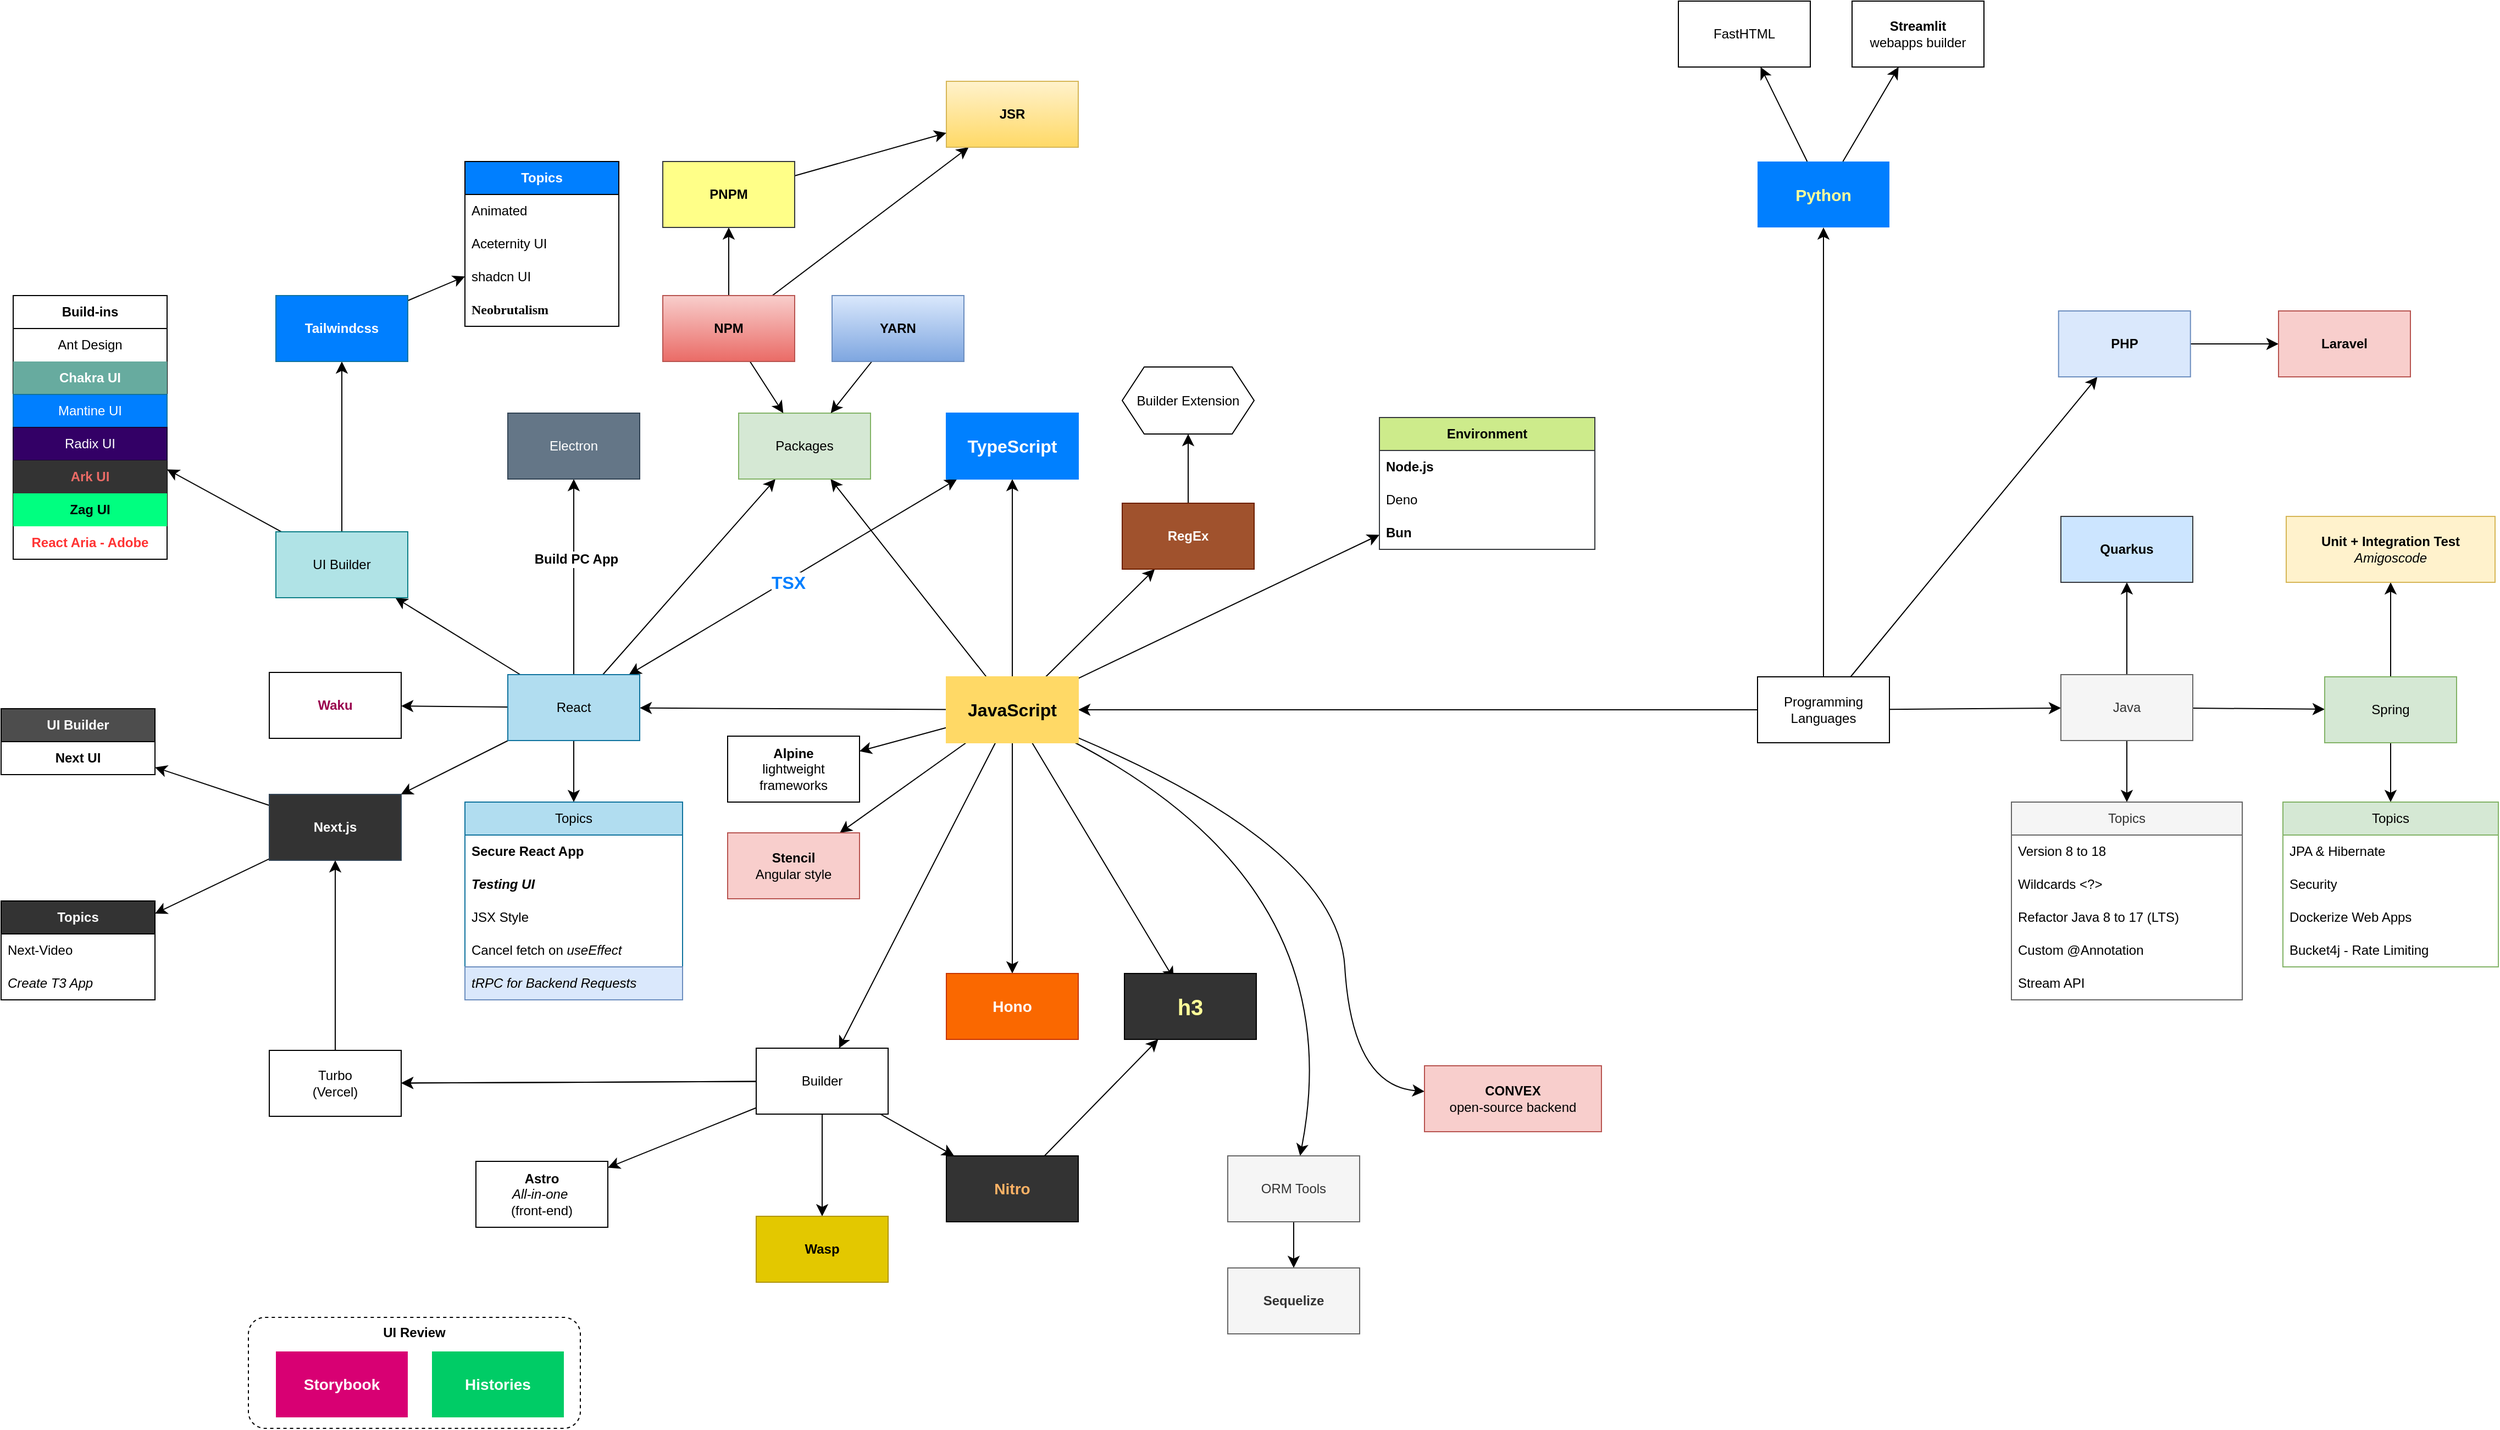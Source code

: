 <mxfile version="24.7.14" pages="5">
  <diagram name="Web tech" id="L8_Ru0DfRYATbcx9QnJk">
    <mxGraphModel grid="0" page="0" gridSize="10" guides="1" tooltips="1" connect="1" arrows="1" fold="1" pageScale="1" pageWidth="850" pageHeight="1100" math="0" shadow="0">
      <root>
        <mxCell id="0" />
        <mxCell id="1" parent="0" />
        <mxCell id="nC9ieNnPbug5NNrmApC4-4" value="UI Review" style="rounded=1;whiteSpace=wrap;html=1;dashed=1;verticalAlign=top;fontStyle=1" parent="1" vertex="1">
          <mxGeometry x="-1221" y="695" width="302" height="101" as="geometry" />
        </mxCell>
        <mxCell id="A_tRMl9OzeEIElT0_HVN-3" value="" style="edgeStyle=none;curved=1;rounded=0;orthogonalLoop=1;jettySize=auto;html=1;fontSize=12;startSize=8;endSize=8;" parent="1" source="A_tRMl9OzeEIElT0_HVN-1" target="A_tRMl9OzeEIElT0_HVN-2" edge="1">
          <mxGeometry relative="1" as="geometry" />
        </mxCell>
        <mxCell id="A_tRMl9OzeEIElT0_HVN-25" value="" style="edgeStyle=none;curved=1;rounded=0;orthogonalLoop=1;jettySize=auto;html=1;fontSize=12;startSize=8;endSize=8;" parent="1" source="A_tRMl9OzeEIElT0_HVN-1" target="A_tRMl9OzeEIElT0_HVN-24" edge="1">
          <mxGeometry relative="1" as="geometry" />
        </mxCell>
        <mxCell id="ZOXKTP9DA9FZhsp-pYVh-1" style="edgeStyle=none;curved=1;rounded=0;orthogonalLoop=1;jettySize=auto;html=1;fontSize=12;startSize=8;endSize=8;" parent="1" source="A_tRMl9OzeEIElT0_HVN-1" target="ZOXKTP9DA9FZhsp-pYVh-2" edge="1">
          <mxGeometry relative="1" as="geometry">
            <mxPoint x="388.88" y="-142" as="targetPoint" />
            <Array as="points" />
          </mxGeometry>
        </mxCell>
        <mxCell id="Dtvc1FInaGzwr3KAEjnp-1" style="edgeStyle=none;curved=1;rounded=0;orthogonalLoop=1;jettySize=auto;html=1;fontSize=12;startSize=8;endSize=8;" parent="1" source="A_tRMl9OzeEIElT0_HVN-1" target="Dtvc1FInaGzwr3KAEjnp-2" edge="1">
          <mxGeometry relative="1" as="geometry">
            <mxPoint x="573.88" y="-275" as="targetPoint" />
          </mxGeometry>
        </mxCell>
        <mxCell id="A_tRMl9OzeEIElT0_HVN-1" value="Programming Languages" style="whiteSpace=wrap;html=1;" parent="1" vertex="1">
          <mxGeometry x="152" y="112" width="120" height="60" as="geometry" />
        </mxCell>
        <mxCell id="A_tRMl9OzeEIElT0_HVN-5" value="" style="edgeStyle=none;curved=1;rounded=0;orthogonalLoop=1;jettySize=auto;html=1;fontSize=12;startSize=8;endSize=8;" parent="1" source="A_tRMl9OzeEIElT0_HVN-2" target="A_tRMl9OzeEIElT0_HVN-4" edge="1">
          <mxGeometry relative="1" as="geometry" />
        </mxCell>
        <mxCell id="A_tRMl9OzeEIElT0_HVN-12" value="" style="edgeStyle=none;curved=1;rounded=0;orthogonalLoop=1;jettySize=auto;html=1;fontSize=12;startSize=8;endSize=8;" parent="1" source="A_tRMl9OzeEIElT0_HVN-2" target="A_tRMl9OzeEIElT0_HVN-8" edge="1">
          <mxGeometry relative="1" as="geometry" />
        </mxCell>
        <mxCell id="gtdzPGcwlq-vu8Ylefqh-4" value="" style="edgeStyle=none;curved=1;rounded=0;orthogonalLoop=1;jettySize=auto;html=1;fontSize=12;startSize=8;endSize=8;" parent="1" source="A_tRMl9OzeEIElT0_HVN-2" target="gtdzPGcwlq-vu8Ylefqh-3" edge="1">
          <mxGeometry relative="1" as="geometry" />
        </mxCell>
        <UserObject label="Java" link="https://howtodoinjava.com/" linkTarget="_blank" id="A_tRMl9OzeEIElT0_HVN-2">
          <mxCell style="whiteSpace=wrap;html=1;fillColor=#f5f5f5;fontColor=#333333;strokeColor=#666666;" parent="1" vertex="1">
            <mxGeometry x="428" y="110" width="120" height="60" as="geometry" />
          </mxCell>
        </UserObject>
        <mxCell id="A_tRMl9OzeEIElT0_HVN-7" value="" style="edgeStyle=none;curved=1;rounded=0;orthogonalLoop=1;jettySize=auto;html=1;fontSize=12;startSize=8;endSize=8;" parent="1" source="A_tRMl9OzeEIElT0_HVN-4" target="A_tRMl9OzeEIElT0_HVN-6" edge="1">
          <mxGeometry relative="1" as="geometry" />
        </mxCell>
        <mxCell id="A_tRMl9OzeEIElT0_HVN-20" value="" style="edgeStyle=none;curved=1;rounded=0;orthogonalLoop=1;jettySize=auto;html=1;fontSize=12;startSize=8;endSize=8;" parent="1" source="A_tRMl9OzeEIElT0_HVN-4" target="A_tRMl9OzeEIElT0_HVN-16" edge="1">
          <mxGeometry relative="1" as="geometry" />
        </mxCell>
        <UserObject label="Spring" link="https://start.spring.io/" linkTarget="_blank" id="A_tRMl9OzeEIElT0_HVN-4">
          <mxCell style="whiteSpace=wrap;html=1;fillColor=#d5e8d4;strokeColor=#82b366;" parent="1" vertex="1">
            <mxGeometry x="668" y="112" width="120" height="60" as="geometry" />
          </mxCell>
        </UserObject>
        <UserObject label="&lt;div&gt;&lt;b&gt;Unit + Integration Test &lt;br&gt;&lt;/b&gt;&lt;/div&gt;&lt;div&gt;&lt;i&gt;Amigoscode&lt;/i&gt;&lt;br&gt;&lt;/div&gt;" link="https://www.youtube.com/watch?v=Geq60OVyBPg" linkTarget="_blank" id="A_tRMl9OzeEIElT0_HVN-6">
          <mxCell style="whiteSpace=wrap;html=1;fillColor=#fff2cc;strokeColor=#d6b656;" parent="1" vertex="1">
            <mxGeometry x="633" y="-34" width="190" height="60" as="geometry" />
          </mxCell>
        </UserObject>
        <mxCell id="A_tRMl9OzeEIElT0_HVN-8" value="Topics" style="swimlane;fontStyle=0;childLayout=stackLayout;horizontal=1;startSize=30;horizontalStack=0;resizeParent=1;resizeParentMax=0;resizeLast=0;collapsible=1;marginBottom=0;whiteSpace=wrap;html=1;fillColor=#f5f5f5;fontColor=#333333;strokeColor=#666666;" parent="1" vertex="1">
          <mxGeometry x="383" y="226" width="210" height="180" as="geometry" />
        </mxCell>
        <UserObject label="Version 8 to 18" link="https://www.youtube.com/watch?v=P7SI9mLwiqw" linkTarget="_blank" id="A_tRMl9OzeEIElT0_HVN-9">
          <mxCell style="text;strokeColor=none;fillColor=none;align=left;verticalAlign=middle;spacingLeft=4;spacingRight=4;overflow=hidden;points=[[0,0.5],[1,0.5]];portConstraint=eastwest;rotatable=0;whiteSpace=wrap;html=1;" parent="A_tRMl9OzeEIElT0_HVN-8" vertex="1">
            <mxGeometry y="30" width="210" height="30" as="geometry" />
          </mxCell>
        </UserObject>
        <UserObject label="Wildcards &amp;lt;?&amp;gt;" link="https://www.geeksforgeeks.org/wildcards-in-java/" linkTarget="_blank" id="A_tRMl9OzeEIElT0_HVN-10">
          <mxCell style="text;strokeColor=none;fillColor=none;align=left;verticalAlign=middle;spacingLeft=4;spacingRight=4;overflow=hidden;points=[[0,0.5],[1,0.5]];portConstraint=eastwest;rotatable=0;whiteSpace=wrap;html=1;" parent="A_tRMl9OzeEIElT0_HVN-8" vertex="1">
            <mxGeometry y="60" width="210" height="30" as="geometry" />
          </mxCell>
        </UserObject>
        <UserObject label="Refactor Java 8 to 17 (LTS)" link="https://www.youtube.com/watch?v=wW7uzc61tZ8" linkTarget="_blank" id="A_tRMl9OzeEIElT0_HVN-11">
          <mxCell style="text;strokeColor=none;fillColor=none;align=left;verticalAlign=middle;spacingLeft=4;spacingRight=4;overflow=hidden;points=[[0,0.5],[1,0.5]];portConstraint=eastwest;rotatable=0;whiteSpace=wrap;html=1;" parent="A_tRMl9OzeEIElT0_HVN-8" vertex="1">
            <mxGeometry y="90" width="210" height="30" as="geometry" />
          </mxCell>
        </UserObject>
        <UserObject label="Custom @Annotation" link="https://www.baeldung.com/java-custom-annotation" linkTarget="_blank" id="A_tRMl9OzeEIElT0_HVN-13">
          <mxCell style="text;strokeColor=none;fillColor=none;align=left;verticalAlign=middle;spacingLeft=4;spacingRight=4;overflow=hidden;points=[[0,0.5],[1,0.5]];portConstraint=eastwest;rotatable=0;whiteSpace=wrap;html=1;" parent="A_tRMl9OzeEIElT0_HVN-8" vertex="1">
            <mxGeometry y="120" width="210" height="30" as="geometry" />
          </mxCell>
        </UserObject>
        <UserObject label="Stream API" link="https://www.baeldung.com/java-streams" linkTarget="_blank" id="A_tRMl9OzeEIElT0_HVN-14">
          <mxCell style="text;strokeColor=none;fillColor=none;align=left;verticalAlign=middle;spacingLeft=4;spacingRight=4;overflow=hidden;points=[[0,0.5],[1,0.5]];portConstraint=eastwest;rotatable=0;whiteSpace=wrap;html=1;" parent="A_tRMl9OzeEIElT0_HVN-8" vertex="1">
            <mxGeometry y="150" width="210" height="30" as="geometry" />
          </mxCell>
        </UserObject>
        <mxCell id="A_tRMl9OzeEIElT0_HVN-16" value="Topics" style="swimlane;fontStyle=0;childLayout=stackLayout;horizontal=1;startSize=30;horizontalStack=0;resizeParent=1;resizeParentMax=0;resizeLast=0;collapsible=1;marginBottom=0;whiteSpace=wrap;html=1;fillColor=#d5e8d4;strokeColor=#82b366;" parent="1" vertex="1">
          <mxGeometry x="630" y="226" width="196" height="150" as="geometry" />
        </mxCell>
        <UserObject label="JPA &amp;amp; Hibernate" link="https://www.baeldung.com/learn-jpa-hibernate" linkTarget="_blank" id="A_tRMl9OzeEIElT0_HVN-17">
          <mxCell style="text;strokeColor=none;fillColor=none;align=left;verticalAlign=middle;spacingLeft=4;spacingRight=4;overflow=hidden;points=[[0,0.5],[1,0.5]];portConstraint=eastwest;rotatable=0;whiteSpace=wrap;html=1;" parent="A_tRMl9OzeEIElT0_HVN-16" vertex="1">
            <mxGeometry y="30" width="196" height="30" as="geometry" />
          </mxCell>
        </UserObject>
        <UserObject label="Security" link="https://www.baeldung.com/security-spring" linkTarget="_blank" id="A_tRMl9OzeEIElT0_HVN-18">
          <mxCell style="text;strokeColor=none;fillColor=none;align=left;verticalAlign=middle;spacingLeft=4;spacingRight=4;overflow=hidden;points=[[0,0.5],[1,0.5]];portConstraint=eastwest;rotatable=0;whiteSpace=wrap;html=1;" parent="A_tRMl9OzeEIElT0_HVN-16" vertex="1">
            <mxGeometry y="60" width="196" height="30" as="geometry" />
          </mxCell>
        </UserObject>
        <UserObject label="Dockerize Web Apps" link="https://www.youtube.com/watch?v=IGg1Rx29_O0" linkTarget="_blank" id="A_tRMl9OzeEIElT0_HVN-19">
          <mxCell style="text;strokeColor=none;fillColor=none;align=left;verticalAlign=middle;spacingLeft=4;spacingRight=4;overflow=hidden;points=[[0,0.5],[1,0.5]];portConstraint=eastwest;rotatable=0;whiteSpace=wrap;html=1;" parent="A_tRMl9OzeEIElT0_HVN-16" vertex="1">
            <mxGeometry y="90" width="196" height="30" as="geometry" />
          </mxCell>
        </UserObject>
        <UserObject label="Bucket4j - Rate Limiting" link="https://www.baeldung.com/spring-bucket4j" linkTarget="_blank" id="i6ncp-3hOTwfLUs94Z6H-1">
          <mxCell style="text;strokeColor=none;fillColor=none;align=left;verticalAlign=middle;spacingLeft=4;spacingRight=4;overflow=hidden;points=[[0,0.5],[1,0.5]];portConstraint=eastwest;rotatable=0;whiteSpace=wrap;html=1;" parent="A_tRMl9OzeEIElT0_HVN-16" vertex="1">
            <mxGeometry y="120" width="196" height="30" as="geometry" />
          </mxCell>
        </UserObject>
        <mxCell id="A_tRMl9OzeEIElT0_HVN-27" value="" style="edgeStyle=none;curved=1;rounded=0;orthogonalLoop=1;jettySize=auto;html=1;fontSize=12;startSize=8;endSize=8;" parent="1" source="A_tRMl9OzeEIElT0_HVN-24" target="A_tRMl9OzeEIElT0_HVN-26" edge="1">
          <mxGeometry relative="1" as="geometry" />
        </mxCell>
        <mxCell id="BcxkKTfhXMORWPRL0KGC-2" value="" style="edgeStyle=none;curved=1;rounded=0;orthogonalLoop=1;jettySize=auto;html=1;fontSize=12;startSize=8;endSize=8;" parent="1" source="A_tRMl9OzeEIElT0_HVN-24" target="BcxkKTfhXMORWPRL0KGC-1" edge="1">
          <mxGeometry relative="1" as="geometry" />
        </mxCell>
        <mxCell id="abSObEfRXy2xEbiDXByp-4" style="edgeStyle=none;curved=1;rounded=0;orthogonalLoop=1;jettySize=auto;html=1;fontSize=12;startSize=8;endSize=8;" parent="1" source="A_tRMl9OzeEIElT0_HVN-24" target="abSObEfRXy2xEbiDXByp-5" edge="1">
          <mxGeometry relative="1" as="geometry">
            <mxPoint x="-352" y="28" as="targetPoint" />
          </mxGeometry>
        </mxCell>
        <mxCell id="gtdzPGcwlq-vu8Ylefqh-2" value="" style="edgeStyle=none;curved=1;rounded=0;orthogonalLoop=1;jettySize=auto;html=1;fontSize=12;startSize=8;endSize=8;" parent="1" source="A_tRMl9OzeEIElT0_HVN-24" target="gtdzPGcwlq-vu8Ylefqh-1" edge="1">
          <mxGeometry relative="1" as="geometry" />
        </mxCell>
        <mxCell id="gtdzPGcwlq-vu8Ylefqh-6" style="edgeStyle=none;curved=1;rounded=0;orthogonalLoop=1;jettySize=auto;html=1;fontSize=12;startSize=8;endSize=8;entryX=0.375;entryY=0.083;entryDx=0;entryDy=0;entryPerimeter=0;" parent="1" source="A_tRMl9OzeEIElT0_HVN-24" target="gtdzPGcwlq-vu8Ylefqh-7" edge="1">
          <mxGeometry relative="1" as="geometry">
            <mxPoint x="-378" y="284" as="targetPoint" />
          </mxGeometry>
        </mxCell>
        <mxCell id="53xtW2w1oggNzxYsEOpB-1" style="edgeStyle=none;curved=1;rounded=0;orthogonalLoop=1;jettySize=auto;html=1;fontSize=12;startSize=8;endSize=8;" parent="1" source="A_tRMl9OzeEIElT0_HVN-24" target="53xtW2w1oggNzxYsEOpB-2" edge="1">
          <mxGeometry relative="1" as="geometry">
            <mxPoint x="-680" y="455" as="targetPoint" />
          </mxGeometry>
        </mxCell>
        <mxCell id="qTTSzeXdbrVouLklHGqS-1" style="edgeStyle=none;curved=1;rounded=0;orthogonalLoop=1;jettySize=auto;html=1;fontSize=12;startSize=8;endSize=8;" parent="1" source="A_tRMl9OzeEIElT0_HVN-24" target="qTTSzeXdbrVouLklHGqS-2" edge="1">
          <mxGeometry relative="1" as="geometry">
            <mxPoint x="-526" y="-70" as="targetPoint" />
          </mxGeometry>
        </mxCell>
        <mxCell id="P4aNXZZOPzhnbzfU1gq2-1" style="edgeStyle=none;curved=1;rounded=0;orthogonalLoop=1;jettySize=auto;html=1;fontSize=12;startSize=8;endSize=8;" parent="1" source="A_tRMl9OzeEIElT0_HVN-24" target="P4aNXZZOPzhnbzfU1gq2-2" edge="1">
          <mxGeometry relative="1" as="geometry">
            <mxPoint x="-282" y="552" as="targetPoint" />
            <Array as="points">
              <mxPoint x="-217" y="304" />
            </Array>
          </mxGeometry>
        </mxCell>
        <mxCell id="P4aNXZZOPzhnbzfU1gq2-5" style="edgeStyle=none;curved=1;rounded=0;orthogonalLoop=1;jettySize=auto;html=1;fontSize=12;startSize=8;endSize=8;" parent="1" source="A_tRMl9OzeEIElT0_HVN-24" target="P4aNXZZOPzhnbzfU1gq2-6" edge="1">
          <mxGeometry relative="1" as="geometry">
            <mxPoint x="-650" y="217" as="targetPoint" />
          </mxGeometry>
        </mxCell>
        <mxCell id="P4aNXZZOPzhnbzfU1gq2-7" style="edgeStyle=none;curved=1;rounded=0;orthogonalLoop=1;jettySize=auto;html=1;fontSize=12;startSize=8;endSize=8;" parent="1" source="A_tRMl9OzeEIElT0_HVN-24" target="P4aNXZZOPzhnbzfU1gq2-8" edge="1">
          <mxGeometry relative="1" as="geometry">
            <mxPoint x="-684" y="334" as="targetPoint" />
          </mxGeometry>
        </mxCell>
        <mxCell id="BkHqPpIpfniqOpK-uPiZ-2" style="edgeStyle=none;curved=1;rounded=0;orthogonalLoop=1;jettySize=auto;html=1;fontSize=12;startSize=8;endSize=8;" parent="1" source="A_tRMl9OzeEIElT0_HVN-24" target="BkHqPpIpfniqOpK-uPiZ-3" edge="1">
          <mxGeometry relative="1" as="geometry">
            <mxPoint x="-25" y="537" as="targetPoint" />
            <Array as="points">
              <mxPoint x="-230" y="268" />
              <mxPoint x="-217" y="484" />
            </Array>
          </mxGeometry>
        </mxCell>
        <mxCell id="RF5jQTV493ySZfNKuZrB-3" style="edgeStyle=none;curved=1;rounded=0;orthogonalLoop=1;jettySize=auto;html=1;fontSize=12;startSize=8;endSize=8;" edge="1" parent="1" source="A_tRMl9OzeEIElT0_HVN-24" target="Ix89f2RsqgqW56dBA-ox-6">
          <mxGeometry relative="1" as="geometry">
            <mxPoint x="-195" y="11.333" as="targetPoint" />
          </mxGeometry>
        </mxCell>
        <UserObject label="JavaScript" link="https://javascript.info/" linkTarget="_blank" id="A_tRMl9OzeEIElT0_HVN-24">
          <mxCell style="whiteSpace=wrap;html=1;fillColor=#FFD966;strokeColor=#FFD966;fontStyle=1;fontSize=16;" parent="1" vertex="1">
            <mxGeometry x="-586" y="112" width="120" height="60" as="geometry" />
          </mxCell>
        </UserObject>
        <mxCell id="A_tRMl9OzeEIElT0_HVN-29" value="" style="edgeStyle=none;curved=1;rounded=0;orthogonalLoop=1;jettySize=auto;html=1;fontSize=12;startSize=8;endSize=8;" parent="1" source="A_tRMl9OzeEIElT0_HVN-26" target="A_tRMl9OzeEIElT0_HVN-28" edge="1">
          <mxGeometry relative="1" as="geometry" />
        </mxCell>
        <mxCell id="A_tRMl9OzeEIElT0_HVN-31" value="" style="edgeStyle=none;curved=1;rounded=0;orthogonalLoop=1;jettySize=auto;html=1;fontSize=12;startSize=8;endSize=8;" parent="1" source="A_tRMl9OzeEIElT0_HVN-26" target="A_tRMl9OzeEIElT0_HVN-30" edge="1">
          <mxGeometry relative="1" as="geometry" />
        </mxCell>
        <UserObject label="" linkTarget="_blank" id="A_tRMl9OzeEIElT0_HVN-35">
          <mxCell style="edgeStyle=none;curved=1;rounded=0;orthogonalLoop=1;jettySize=auto;html=1;fontSize=12;startSize=8;endSize=8;" parent="1" source="A_tRMl9OzeEIElT0_HVN-26" target="A_tRMl9OzeEIElT0_HVN-34" edge="1">
            <mxGeometry relative="1" as="geometry" />
          </mxCell>
        </UserObject>
        <UserObject label="Build PC App" link="https://www.youtube.com/watch?v=oAaS9ix8pes" linkTarget="_blank" id="NNfN1adVo9f_7PUxbY32-1">
          <mxCell style="edgeLabel;html=1;align=center;verticalAlign=middle;resizable=0;points=[];fontSize=12;fontStyle=1" parent="A_tRMl9OzeEIElT0_HVN-35" vertex="1" connectable="0">
            <mxGeometry x="0.173" y="-2" relative="1" as="geometry">
              <mxPoint y="-1" as="offset" />
            </mxGeometry>
          </mxCell>
        </UserObject>
        <mxCell id="A_tRMl9OzeEIElT0_HVN-51" value="" style="edgeStyle=none;curved=1;rounded=0;orthogonalLoop=1;jettySize=auto;html=1;fontSize=12;startSize=8;endSize=8;" parent="1" source="A_tRMl9OzeEIElT0_HVN-26" target="A_tRMl9OzeEIElT0_HVN-36" edge="1">
          <mxGeometry relative="1" as="geometry" />
        </mxCell>
        <mxCell id="BcxkKTfhXMORWPRL0KGC-3" style="edgeStyle=none;curved=1;rounded=0;orthogonalLoop=1;jettySize=auto;html=1;fontSize=12;startSize=8;endSize=8;" parent="1" source="A_tRMl9OzeEIElT0_HVN-26" target="BcxkKTfhXMORWPRL0KGC-1" edge="1">
          <mxGeometry relative="1" as="geometry" />
        </mxCell>
        <mxCell id="CK8qKhri677Nz2LYZ6qs-1" style="edgeStyle=none;curved=1;rounded=0;orthogonalLoop=1;jettySize=auto;html=1;fontSize=12;startSize=8;endSize=8;" parent="1" source="A_tRMl9OzeEIElT0_HVN-26" target="CK8qKhri677Nz2LYZ6qs-2" edge="1">
          <mxGeometry relative="1" as="geometry">
            <mxPoint x="-1077" y="225" as="targetPoint" />
          </mxGeometry>
        </mxCell>
        <UserObject label="" linkTarget="_blank" id="qTTSzeXdbrVouLklHGqS-4">
          <mxCell style="edgeStyle=none;curved=1;rounded=0;orthogonalLoop=1;jettySize=auto;html=1;fontSize=12;startSize=8;endSize=8;startArrow=classic;startFill=1;" parent="1" source="A_tRMl9OzeEIElT0_HVN-26" target="qTTSzeXdbrVouLklHGqS-2" edge="1">
            <mxGeometry relative="1" as="geometry" />
          </mxCell>
        </UserObject>
        <UserObject label="TSX" link="https://react-typescript-cheatsheet.netlify.app" linkTarget="_blank" id="qTTSzeXdbrVouLklHGqS-5">
          <mxCell style="edgeLabel;html=1;align=center;verticalAlign=middle;resizable=0;points=[];fontSize=16;fontStyle=1;fontColor=#007FFF;" parent="qTTSzeXdbrVouLklHGqS-4" vertex="1" connectable="0">
            <mxGeometry x="-0.037" y="-2" relative="1" as="geometry">
              <mxPoint as="offset" />
            </mxGeometry>
          </mxCell>
        </UserObject>
        <UserObject label="React" link="https://react.dev/" linkTarget="_blank" id="A_tRMl9OzeEIElT0_HVN-26">
          <mxCell style="whiteSpace=wrap;html=1;fillColor=#b1ddf0;strokeColor=#10739e;" parent="1" vertex="1">
            <mxGeometry x="-985" y="110" width="120" height="60" as="geometry" />
          </mxCell>
        </UserObject>
        <mxCell id="PbQ7yQ_LRAN5g7_FVF_x-1" value="" style="edgeStyle=none;curved=1;rounded=0;orthogonalLoop=1;jettySize=auto;html=1;fontSize=12;startSize=8;endSize=8;" parent="1" source="A_tRMl9OzeEIElT0_HVN-28" target="PbQ7yQ_LRAN5g7_FVF_x-2" edge="1">
          <mxGeometry relative="1" as="geometry">
            <mxPoint x="-1300" y="343" as="targetPoint" />
          </mxGeometry>
        </mxCell>
        <mxCell id="vaXD-Aw6iruf5Hm8J5wq-19" style="edgeStyle=none;curved=1;rounded=0;orthogonalLoop=1;jettySize=auto;html=1;fontSize=12;startSize=8;endSize=8;" parent="1" source="A_tRMl9OzeEIElT0_HVN-28" target="vaXD-Aw6iruf5Hm8J5wq-17" edge="1">
          <mxGeometry relative="1" as="geometry" />
        </mxCell>
        <UserObject label="Next.js" link="https://nextjs.org/" linkTarget="_blank" id="A_tRMl9OzeEIElT0_HVN-28">
          <mxCell style="whiteSpace=wrap;html=1;fillColor=#333333;strokeColor=#314354;fontColor=#ffffff;fontStyle=1" parent="1" vertex="1">
            <mxGeometry x="-1202" y="219" width="120" height="60" as="geometry" />
          </mxCell>
        </UserObject>
        <mxCell id="A_tRMl9OzeEIElT0_HVN-33" value="" style="edgeStyle=none;curved=1;rounded=0;orthogonalLoop=1;jettySize=auto;html=1;fontSize=12;startSize=8;endSize=8;" parent="1" source="A_tRMl9OzeEIElT0_HVN-30" target="vaXD-Aw6iruf5Hm8J5wq-4" edge="1">
          <mxGeometry relative="1" as="geometry">
            <mxPoint x="-1341.049" y="-166" as="targetPoint" />
          </mxGeometry>
        </mxCell>
        <mxCell id="53xtW2w1oggNzxYsEOpB-19" value="" style="edgeStyle=none;curved=1;rounded=0;orthogonalLoop=1;jettySize=auto;html=1;fontSize=12;startSize=8;endSize=8;" parent="1" source="A_tRMl9OzeEIElT0_HVN-30" target="53xtW2w1oggNzxYsEOpB-18" edge="1">
          <mxGeometry relative="1" as="geometry" />
        </mxCell>
        <mxCell id="A_tRMl9OzeEIElT0_HVN-30" value="UI Builder" style="whiteSpace=wrap;html=1;fillColor=#b0e3e6;strokeColor=#0e8088;" parent="1" vertex="1">
          <mxGeometry x="-1196" y="-20" width="120" height="60" as="geometry" />
        </mxCell>
        <UserObject label="Electron" linkTarget="_blank" link="https://www.electronjs.org/" id="A_tRMl9OzeEIElT0_HVN-34">
          <mxCell style="whiteSpace=wrap;html=1;fillColor=#647687;strokeColor=#314354;fontColor=#ffffff;" parent="1" vertex="1">
            <mxGeometry x="-985" y="-128" width="120" height="60" as="geometry" />
          </mxCell>
        </UserObject>
        <mxCell id="A_tRMl9OzeEIElT0_HVN-36" value="Topics" style="swimlane;fontStyle=0;childLayout=stackLayout;horizontal=1;startSize=30;horizontalStack=0;resizeParent=1;resizeParentMax=0;resizeLast=0;collapsible=1;marginBottom=0;whiteSpace=wrap;html=1;fillColor=#b1ddf0;strokeColor=#10739e;" parent="1" vertex="1">
          <mxGeometry x="-1024" y="226" width="198" height="180" as="geometry" />
        </mxCell>
        <UserObject label="Secure React App" link="https://www.freecodecamp.org/news/best-practices-for-security-of-your-react-js-application/" linkTarget="_blank" id="A_tRMl9OzeEIElT0_HVN-37">
          <mxCell style="text;align=left;verticalAlign=middle;spacingLeft=4;spacingRight=4;overflow=hidden;points=[[0,0.5],[1,0.5]];portConstraint=eastwest;rotatable=0;whiteSpace=wrap;html=1;fontStyle=1" parent="A_tRMl9OzeEIElT0_HVN-36" vertex="1">
            <mxGeometry y="30" width="198" height="30" as="geometry" />
          </mxCell>
        </UserObject>
        <UserObject label="Testing UI" link="https://www.youtube.com/playlist?list=PLC3y8-rFHvwirqe1KHFCHJ0RqNuN61SJd" linkTarget="_blank" id="A_tRMl9OzeEIElT0_HVN-38">
          <mxCell style="text;strokeColor=none;fillColor=none;align=left;verticalAlign=middle;spacingLeft=4;spacingRight=4;overflow=hidden;points=[[0,0.5],[1,0.5]];portConstraint=eastwest;rotatable=0;whiteSpace=wrap;html=1;fontStyle=3" parent="A_tRMl9OzeEIElT0_HVN-36" vertex="1">
            <mxGeometry y="60" width="198" height="30" as="geometry" />
          </mxCell>
        </UserObject>
        <UserObject label="JSX Style" link="https://airbnb.io/javascript/react/" linkTarget="_blank" id="LZDjGuLIjO9N8Cgg-rzT-2">
          <mxCell style="text;strokeColor=none;fillColor=none;align=left;verticalAlign=middle;spacingLeft=4;spacingRight=4;overflow=hidden;points=[[0,0.5],[1,0.5]];portConstraint=eastwest;rotatable=0;whiteSpace=wrap;html=1;" parent="A_tRMl9OzeEIElT0_HVN-36" vertex="1">
            <mxGeometry y="90" width="198" height="30" as="geometry" />
          </mxCell>
        </UserObject>
        <UserObject label="Cancel fetch on &lt;i&gt;useEffect&lt;/i&gt;" link="https://plainenglish.io/community/how-to-cancel-fetch-and-axios-requests-in-react-useeffect-hook" linkTarget="_blank" id="nC9ieNnPbug5NNrmApC4-1">
          <mxCell style="text;strokeColor=none;fillColor=none;align=left;verticalAlign=middle;spacingLeft=4;spacingRight=4;overflow=hidden;points=[[0,0.5],[1,0.5]];portConstraint=eastwest;rotatable=0;whiteSpace=wrap;html=1;" parent="A_tRMl9OzeEIElT0_HVN-36" vertex="1">
            <mxGeometry y="120" width="198" height="30" as="geometry" />
          </mxCell>
        </UserObject>
        <UserObject label="tRPC for Backend Requests" link="https://blog.openreplay.com/using-trpc-for-backend-requests-with-react" linkTarget="_blank" id="BkHqPpIpfniqOpK-uPiZ-1">
          <mxCell style="text;strokeColor=#6c8ebf;fillColor=#dae8fc;align=left;verticalAlign=middle;spacingLeft=4;spacingRight=4;overflow=hidden;points=[[0,0.5],[1,0.5]];portConstraint=eastwest;rotatable=0;whiteSpace=wrap;html=1;fontStyle=2;" parent="A_tRMl9OzeEIElT0_HVN-36" vertex="1">
            <mxGeometry y="150" width="198" height="30" as="geometry" />
          </mxCell>
        </UserObject>
        <UserObject label="Packages" link="https://docs.google.com/spreadsheets/d/1jOXX-Q-QajfHaKHrD3v7qxB8P6t8QTAwo1B-WVbQ02Y/edit?usp=sharing" linkTarget="_blank" id="BcxkKTfhXMORWPRL0KGC-1">
          <mxCell style="whiteSpace=wrap;html=1;fillColor=#d5e8d4;strokeColor=#82b366;" parent="1" vertex="1">
            <mxGeometry x="-775" y="-128" width="120" height="60" as="geometry" />
          </mxCell>
        </UserObject>
        <mxCell id="vaXD-Aw6iruf5Hm8J5wq-3" style="edgeStyle=none;curved=1;rounded=0;orthogonalLoop=1;jettySize=auto;html=1;fontSize=12;startSize=8;endSize=8;" parent="1" source="abSObEfRXy2xEbiDXByp-5" target="vaXD-Aw6iruf5Hm8J5wq-1" edge="1">
          <mxGeometry relative="1" as="geometry" />
        </mxCell>
        <UserObject label="RegEx" link="https://www.freecodecamp.org/news/regex-in-javascript/" linkTarget="_blank" id="abSObEfRXy2xEbiDXByp-5">
          <mxCell style="whiteSpace=wrap;html=1;fillColor=#a0522d;strokeColor=#6D1F00;fontColor=#ffffff;fontStyle=1" parent="1" vertex="1">
            <mxGeometry x="-426" y="-46" width="120" height="60" as="geometry" />
          </mxCell>
        </UserObject>
        <UserObject label="Hono" link="https://hono.dev/" linkTarget="_blank" id="gtdzPGcwlq-vu8Ylefqh-1">
          <mxCell style="whiteSpace=wrap;html=1;fillColor=#fa6800;strokeColor=#C73500;fontColor=#FFFFFF;fontStyle=1;fontSize=14;" parent="1" vertex="1">
            <mxGeometry x="-586" y="382" width="120" height="60" as="geometry" />
          </mxCell>
        </UserObject>
        <UserObject label="Quarkus" link="https://quarkus.io/" linkTarget="_blank" id="gtdzPGcwlq-vu8Ylefqh-3">
          <mxCell style="whiteSpace=wrap;html=1;fillColor=#cce5ff;strokeColor=#36393d;fontStyle=1" parent="1" vertex="1">
            <mxGeometry x="428" y="-34" width="120" height="60" as="geometry" />
          </mxCell>
        </UserObject>
        <UserObject label="h3" link="https://h3.unjs.io/" linkTarget="_blank" id="gtdzPGcwlq-vu8Ylefqh-7">
          <mxCell style="whiteSpace=wrap;html=1;fillColor=#333333;fontColor=#FFFF99;fontStyle=1;fontSize=20;textShadow=0;labelBorderColor=none;labelBackgroundColor=none;" parent="1" vertex="1">
            <mxGeometry x="-424" y="382" width="120" height="60" as="geometry" />
          </mxCell>
        </UserObject>
        <mxCell id="K2NDRn_nagTR5p5qmxOj-4" style="edgeStyle=none;curved=1;rounded=0;orthogonalLoop=1;jettySize=auto;html=1;fontSize=12;startSize=8;endSize=8;" parent="1" source="K2NDRn_nagTR5p5qmxOj-1" target="BcxkKTfhXMORWPRL0KGC-1" edge="1">
          <mxGeometry relative="1" as="geometry" />
        </mxCell>
        <mxCell id="RF5jQTV493ySZfNKuZrB-2" value="" style="edgeStyle=none;curved=1;rounded=0;orthogonalLoop=1;jettySize=auto;html=1;fontSize=12;startSize=8;endSize=8;" edge="1" parent="1" source="K2NDRn_nagTR5p5qmxOj-1" target="RF5jQTV493ySZfNKuZrB-1">
          <mxGeometry relative="1" as="geometry" />
        </mxCell>
        <mxCell id="Ix89f2RsqgqW56dBA-ox-1" style="edgeStyle=none;curved=1;rounded=0;orthogonalLoop=1;jettySize=auto;html=1;fontSize=12;startSize=8;endSize=8;" edge="1" parent="1" source="K2NDRn_nagTR5p5qmxOj-1" target="K2NDRn_nagTR5p5qmxOj-2">
          <mxGeometry relative="1" as="geometry" />
        </mxCell>
        <UserObject label="NPM" link="https://www.npmjs.com/" linkTarget="_blank" id="K2NDRn_nagTR5p5qmxOj-1">
          <mxCell style="whiteSpace=wrap;html=1;fillColor=#f8cecc;gradientColor=#ea6b66;strokeColor=#b85450;fontStyle=1" parent="1" vertex="1">
            <mxGeometry x="-844" y="-235" width="120" height="60" as="geometry" />
          </mxCell>
        </UserObject>
        <UserObject label="JSR" link="https://jsr.io/" linkTarget="_blank" id="K2NDRn_nagTR5p5qmxOj-2">
          <mxCell style="whiteSpace=wrap;html=1;fillColor=#fff2cc;gradientColor=#ffd966;strokeColor=#d6b656;fontStyle=1" parent="1" vertex="1">
            <mxGeometry x="-586" y="-430" width="120" height="60" as="geometry" />
          </mxCell>
        </UserObject>
        <UserObject label="Waku" link="https://waku.gg/" linkTarget="_blank" id="CK8qKhri677Nz2LYZ6qs-2">
          <mxCell style="whiteSpace=wrap;html=1;fontStyle=1;fontColor=#99004D;" parent="1" vertex="1">
            <mxGeometry x="-1202" y="108" width="120" height="60" as="geometry" />
          </mxCell>
        </UserObject>
        <mxCell id="53xtW2w1oggNzxYsEOpB-4" value="" style="edgeStyle=none;curved=1;rounded=0;orthogonalLoop=1;jettySize=auto;html=1;fontSize=12;startSize=8;endSize=8;" parent="1" source="53xtW2w1oggNzxYsEOpB-2" target="53xtW2w1oggNzxYsEOpB-3" edge="1">
          <mxGeometry relative="1" as="geometry" />
        </mxCell>
        <mxCell id="53xtW2w1oggNzxYsEOpB-8" value="" style="edgeStyle=none;curved=1;rounded=0;orthogonalLoop=1;jettySize=auto;html=1;fontSize=12;startSize=8;endSize=8;" parent="1" source="53xtW2w1oggNzxYsEOpB-2" target="53xtW2w1oggNzxYsEOpB-3" edge="1">
          <mxGeometry relative="1" as="geometry" />
        </mxCell>
        <mxCell id="53xtW2w1oggNzxYsEOpB-10" style="edgeStyle=none;curved=1;rounded=0;orthogonalLoop=1;jettySize=auto;html=1;fontSize=12;startSize=8;endSize=8;" parent="1" source="53xtW2w1oggNzxYsEOpB-2" target="53xtW2w1oggNzxYsEOpB-11" edge="1">
          <mxGeometry relative="1" as="geometry">
            <mxPoint x="-566" y="524" as="targetPoint" />
          </mxGeometry>
        </mxCell>
        <mxCell id="53xtW2w1oggNzxYsEOpB-15" value="" style="edgeStyle=none;curved=1;rounded=0;orthogonalLoop=1;jettySize=auto;html=1;fontSize=12;startSize=8;endSize=8;" parent="1" source="53xtW2w1oggNzxYsEOpB-2" target="53xtW2w1oggNzxYsEOpB-14" edge="1">
          <mxGeometry relative="1" as="geometry" />
        </mxCell>
        <mxCell id="53xtW2w1oggNzxYsEOpB-17" value="" style="edgeStyle=none;curved=1;rounded=0;orthogonalLoop=1;jettySize=auto;html=1;fontSize=12;startSize=8;endSize=8;" parent="1" source="53xtW2w1oggNzxYsEOpB-2" target="53xtW2w1oggNzxYsEOpB-16" edge="1">
          <mxGeometry relative="1" as="geometry" />
        </mxCell>
        <mxCell id="53xtW2w1oggNzxYsEOpB-2" value="Builder" style="whiteSpace=wrap;html=1;" parent="1" vertex="1">
          <mxGeometry x="-759" y="450" width="120" height="60" as="geometry" />
        </mxCell>
        <mxCell id="53xtW2w1oggNzxYsEOpB-6" style="edgeStyle=none;curved=1;rounded=0;orthogonalLoop=1;jettySize=auto;html=1;fontSize=12;startSize=8;endSize=8;" parent="1" source="53xtW2w1oggNzxYsEOpB-3" target="A_tRMl9OzeEIElT0_HVN-28" edge="1">
          <mxGeometry relative="1" as="geometry">
            <mxPoint x="-985" y="105" as="targetPoint" />
          </mxGeometry>
        </mxCell>
        <UserObject label="&lt;div&gt;Turbo&lt;/div&gt;&lt;div&gt;(Vercel)&lt;br&gt;&lt;/div&gt;" link="https://turbo.build/" linkTarget="_blank" id="53xtW2w1oggNzxYsEOpB-3">
          <mxCell style="whiteSpace=wrap;html=1;" parent="1" vertex="1">
            <mxGeometry x="-1202" y="452" width="120" height="60" as="geometry" />
          </mxCell>
        </UserObject>
        <mxCell id="53xtW2w1oggNzxYsEOpB-12" style="edgeStyle=none;curved=1;rounded=0;orthogonalLoop=1;jettySize=auto;html=1;fontSize=12;startSize=8;endSize=8;" parent="1" source="53xtW2w1oggNzxYsEOpB-11" target="gtdzPGcwlq-vu8Ylefqh-7" edge="1">
          <mxGeometry relative="1" as="geometry">
            <mxPoint x="-526" y="450" as="targetPoint" />
          </mxGeometry>
        </mxCell>
        <UserObject label="Nitro" link="https://nitro.unjs.io/" linkTarget="_blank" id="53xtW2w1oggNzxYsEOpB-11">
          <mxCell style="whiteSpace=wrap;html=1;fillColor=#333333;fontColor=#FFB366;fontStyle=1;fontSize=14;" parent="1" vertex="1">
            <mxGeometry x="-586" y="548" width="120" height="60" as="geometry" />
          </mxCell>
        </UserObject>
        <UserObject label="&lt;div&gt;&lt;b&gt;Astro&lt;/b&gt;&lt;/div&gt;&lt;div&gt;&lt;i&gt;All-in-one&lt;/i&gt;&amp;nbsp;&lt;/div&gt;&lt;div&gt;(front-end)&lt;br&gt;&lt;/div&gt;" link="https://astro.build/" linkTarget="_blank" id="53xtW2w1oggNzxYsEOpB-14">
          <mxCell style="whiteSpace=wrap;html=1;" parent="1" vertex="1">
            <mxGeometry x="-1014" y="553" width="120" height="60" as="geometry" />
          </mxCell>
        </UserObject>
        <UserObject label="Wasp" link="https://wasp-lang.dev/" linkTarget="_blank" id="53xtW2w1oggNzxYsEOpB-16">
          <mxCell style="whiteSpace=wrap;html=1;fillColor=#e3c800;fontColor=#000000;strokeColor=#B09500;fontStyle=1" parent="1" vertex="1">
            <mxGeometry x="-759" y="603" width="120" height="60" as="geometry" />
          </mxCell>
        </UserObject>
        <mxCell id="53xtW2w1oggNzxYsEOpB-24" value="" style="edgeStyle=none;curved=1;rounded=0;orthogonalLoop=1;jettySize=auto;html=1;fontSize=12;startSize=8;endSize=8;" parent="1" source="53xtW2w1oggNzxYsEOpB-18" target="53xtW2w1oggNzxYsEOpB-20" edge="1">
          <mxGeometry relative="1" as="geometry">
            <mxPoint x="-1368" y="176" as="targetPoint" />
          </mxGeometry>
        </mxCell>
        <mxCell id="53xtW2w1oggNzxYsEOpB-18" value="Tailwindcss" style="whiteSpace=wrap;html=1;fillColor=#007FFF;strokeColor=#10739e;fontColor=#FFFFFF;fontStyle=1" parent="1" vertex="1">
          <mxGeometry x="-1196" y="-235" width="120" height="60" as="geometry" />
        </mxCell>
        <mxCell id="53xtW2w1oggNzxYsEOpB-20" value="Topics" style="swimlane;fontStyle=1;childLayout=stackLayout;horizontal=1;startSize=30;horizontalStack=0;resizeParent=1;resizeParentMax=0;resizeLast=0;collapsible=1;marginBottom=0;whiteSpace=wrap;html=1;fillColor=#007FFF;fontColor=#FFFFFF;" parent="1" vertex="1">
          <mxGeometry x="-1024" y="-357" width="140" height="150" as="geometry" />
        </mxCell>
        <UserObject label="Animated" link="https://www.tailwindcss-animated.com/" linkTarget="_blank" id="53xtW2w1oggNzxYsEOpB-21">
          <mxCell style="text;strokeColor=none;fillColor=none;align=left;verticalAlign=middle;spacingLeft=4;spacingRight=4;overflow=hidden;points=[[0,0.5],[1,0.5]];portConstraint=eastwest;rotatable=0;whiteSpace=wrap;html=1;" parent="53xtW2w1oggNzxYsEOpB-20" vertex="1">
            <mxGeometry y="30" width="140" height="30" as="geometry" />
          </mxCell>
        </UserObject>
        <UserObject label="Aceternity UI" link="https://ui.aceternity.com/" linkTarget="_blank" id="2A8ZFKeaI4tce9xDM0_u-1">
          <mxCell style="text;strokeColor=none;fillColor=none;align=left;verticalAlign=middle;spacingLeft=4;spacingRight=4;overflow=hidden;points=[[0,0.5],[1,0.5]];portConstraint=eastwest;rotatable=0;whiteSpace=wrap;html=1;" parent="53xtW2w1oggNzxYsEOpB-20" vertex="1">
            <mxGeometry y="60" width="140" height="30" as="geometry" />
          </mxCell>
        </UserObject>
        <UserObject label="shadcn UI" link="https://ui.shadcn.com/" linkTarget="_blank" id="2A8ZFKeaI4tce9xDM0_u-2">
          <mxCell style="text;strokeColor=none;fillColor=none;align=left;verticalAlign=middle;spacingLeft=4;spacingRight=4;overflow=hidden;points=[[0,0.5],[1,0.5]];portConstraint=eastwest;rotatable=0;whiteSpace=wrap;html=1;" parent="53xtW2w1oggNzxYsEOpB-20" vertex="1">
            <mxGeometry y="90" width="140" height="30" as="geometry" />
          </mxCell>
        </UserObject>
        <UserObject label="Neobrutalism" link="https://www.neobrutalism.dev/" linkTarget="_blank" id="LTpFMUf67eu7t7tmUohA-1">
          <mxCell style="text;strokeColor=none;fillColor=none;align=left;verticalAlign=middle;spacingLeft=4;spacingRight=4;overflow=hidden;points=[[0,0.5],[1,0.5]];portConstraint=eastwest;rotatable=0;whiteSpace=wrap;html=1;fontStyle=1;fontFamily=Verdana;" parent="53xtW2w1oggNzxYsEOpB-20" vertex="1">
            <mxGeometry y="120" width="140" height="30" as="geometry" />
          </mxCell>
        </UserObject>
        <UserObject label="TypeScript" link="https://www.typescriptlang.org/" linkTarget="_blank" id="qTTSzeXdbrVouLklHGqS-2">
          <mxCell style="whiteSpace=wrap;html=1;fillColor=#0080ff;strokeColor=#007FFF;fontColor=#FFFFFF;fontStyle=1;fontSize=16;" parent="1" vertex="1">
            <mxGeometry x="-586" y="-128" width="120" height="60" as="geometry" />
          </mxCell>
        </UserObject>
        <mxCell id="P4aNXZZOPzhnbzfU1gq2-4" value="" style="edgeStyle=none;curved=1;rounded=0;orthogonalLoop=1;jettySize=auto;html=1;fontSize=12;startSize=8;endSize=8;" parent="1" source="P4aNXZZOPzhnbzfU1gq2-2" target="P4aNXZZOPzhnbzfU1gq2-3" edge="1">
          <mxGeometry relative="1" as="geometry" />
        </mxCell>
        <mxCell id="P4aNXZZOPzhnbzfU1gq2-2" value="ORM Tools" style="whiteSpace=wrap;html=1;fillColor=#f5f5f5;fontColor=#333333;strokeColor=#666666;" parent="1" vertex="1">
          <mxGeometry x="-330" y="548" width="120" height="60" as="geometry" />
        </mxCell>
        <UserObject label="Sequelize" link="https://sequelize.org/" linkTarget="_blank" id="P4aNXZZOPzhnbzfU1gq2-3">
          <mxCell style="whiteSpace=wrap;html=1;fillColor=#f5f5f5;fontColor=#333333;strokeColor=#666666;fontStyle=1" parent="1" vertex="1">
            <mxGeometry x="-330" y="650" width="120" height="60" as="geometry" />
          </mxCell>
        </UserObject>
        <UserObject label="&lt;b&gt;Alpine&lt;/b&gt;&lt;br&gt;lightweight frameworks" link="https://alpinejs.dev/" linkTarget="_blank" id="P4aNXZZOPzhnbzfU1gq2-6">
          <mxCell style="whiteSpace=wrap;html=1;" parent="1" vertex="1">
            <mxGeometry x="-785" y="166" width="120" height="60" as="geometry" />
          </mxCell>
        </UserObject>
        <UserObject label="&lt;b&gt;Stencil&lt;/b&gt;&lt;br&gt;Angular style" link="https://stenciljs.com/" linkTarget="_blank" id="P4aNXZZOPzhnbzfU1gq2-8">
          <mxCell style="whiteSpace=wrap;html=1;fillColor=#f8cecc;strokeColor=#b85450;" parent="1" vertex="1">
            <mxGeometry x="-785" y="254" width="120" height="60" as="geometry" />
          </mxCell>
        </UserObject>
        <mxCell id="PbQ7yQ_LRAN5g7_FVF_x-2" value="Topics" style="swimlane;fontStyle=1;childLayout=stackLayout;horizontal=1;startSize=30;horizontalStack=0;resizeParent=1;resizeParentMax=0;resizeLast=0;collapsible=1;marginBottom=0;whiteSpace=wrap;html=1;fontColor=#FFFFFF;fillColor=#333333;" parent="1" vertex="1">
          <mxGeometry x="-1446" y="316" width="140" height="90" as="geometry" />
        </mxCell>
        <UserObject label="&lt;div&gt;Next-Video&lt;/div&gt;" link="https://next-video.dev/" linkTarget="_blank" id="PbQ7yQ_LRAN5g7_FVF_x-3">
          <mxCell style="text;strokeColor=none;fillColor=none;align=left;verticalAlign=middle;spacingLeft=4;spacingRight=4;overflow=hidden;points=[[0,0.5],[1,0.5]];portConstraint=eastwest;rotatable=0;whiteSpace=wrap;html=1;" parent="PbQ7yQ_LRAN5g7_FVF_x-2" vertex="1">
            <mxGeometry y="30" width="140" height="30" as="geometry" />
          </mxCell>
        </UserObject>
        <UserObject label="Create T3 App" link="https://create.t3.gg/" linkTarget="_blank" id="HfrLA47bF_TZHdPNwhm1-1">
          <mxCell style="text;strokeColor=none;fillColor=none;align=left;verticalAlign=middle;spacingLeft=4;spacingRight=4;overflow=hidden;points=[[0,0.5],[1,0.5]];portConstraint=eastwest;rotatable=0;whiteSpace=wrap;html=1;fontStyle=2" parent="PbQ7yQ_LRAN5g7_FVF_x-2" vertex="1">
            <mxGeometry y="60" width="140" height="30" as="geometry" />
          </mxCell>
        </UserObject>
        <mxCell id="nC9ieNnPbug5NNrmApC4-2" value="Histories" style="whiteSpace=wrap;html=1;fillColor=#00CC66;strokeColor=none;fontColor=#FFFFFF;fontStyle=1;fontSize=14;" parent="1" vertex="1">
          <mxGeometry x="-1054" y="726" width="120" height="60" as="geometry" />
        </mxCell>
        <mxCell id="nC9ieNnPbug5NNrmApC4-3" value="Storybook" style="whiteSpace=wrap;html=1;fillColor=#d80073;fontColor=#ffffff;strokeColor=none;fontStyle=1;fontSize=14;" parent="1" vertex="1">
          <mxGeometry x="-1196" y="726" width="120" height="60" as="geometry" />
        </mxCell>
        <mxCell id="ZOXKTP9DA9FZhsp-pYVh-4" value="" style="edgeStyle=none;curved=1;rounded=0;orthogonalLoop=1;jettySize=auto;html=1;fontSize=12;startSize=8;endSize=8;" parent="1" source="ZOXKTP9DA9FZhsp-pYVh-2" target="ZOXKTP9DA9FZhsp-pYVh-3" edge="1">
          <mxGeometry relative="1" as="geometry" />
        </mxCell>
        <mxCell id="ZLbGvOdpzxMGInyplLeC-2" style="edgeStyle=none;curved=1;rounded=0;orthogonalLoop=1;jettySize=auto;html=1;fontSize=12;startSize=8;endSize=8;" parent="1" source="ZOXKTP9DA9FZhsp-pYVh-2" target="ZLbGvOdpzxMGInyplLeC-1" edge="1">
          <mxGeometry relative="1" as="geometry" />
        </mxCell>
        <mxCell id="ZOXKTP9DA9FZhsp-pYVh-2" value="Python" style="whiteSpace=wrap;html=1;fillColor=#007FFF;strokeColor=none;fontColor=#FFFF99;fontStyle=1;fontSize=15;" parent="1" vertex="1">
          <mxGeometry x="152" y="-357" width="120" height="60" as="geometry" />
        </mxCell>
        <UserObject label="FastHTML" link="https://fastht.ml" linkTarget="_blank" id="ZOXKTP9DA9FZhsp-pYVh-3">
          <mxCell style="whiteSpace=wrap;html=1;" parent="1" vertex="1">
            <mxGeometry x="80" y="-503" width="120" height="60" as="geometry" />
          </mxCell>
        </UserObject>
        <UserObject label="&lt;div&gt;&lt;b&gt;CONVEX&lt;/b&gt;&lt;/div&gt;&lt;div&gt;open-source backend&lt;br&gt;&lt;/div&gt;" link="https://www.convex.dev/" linkTarget="_blank" id="BkHqPpIpfniqOpK-uPiZ-3">
          <mxCell style="whiteSpace=wrap;html=1;fillColor=#f8cecc;strokeColor=#b85450;" parent="1" vertex="1">
            <mxGeometry x="-151" y="466" width="161" height="60" as="geometry" />
          </mxCell>
        </UserObject>
        <UserObject label="Builder Extension" link="https://regexp.dev/" linkTarget="_blank" id="vaXD-Aw6iruf5Hm8J5wq-1">
          <mxCell style="shape=hexagon;perimeter=hexagonPerimeter2;whiteSpace=wrap;html=1;fixedSize=1;" parent="1" vertex="1">
            <mxGeometry x="-426" y="-170" width="120" height="61" as="geometry" />
          </mxCell>
        </UserObject>
        <mxCell id="vaXD-Aw6iruf5Hm8J5wq-4" value="Build-ins" style="swimlane;fontStyle=1;childLayout=stackLayout;horizontal=1;startSize=30;horizontalStack=0;resizeParent=1;resizeParentMax=0;resizeLast=0;collapsible=1;marginBottom=0;whiteSpace=wrap;html=1;align=center;" parent="1" vertex="1">
          <mxGeometry x="-1435" y="-235" width="140" height="240" as="geometry" />
        </mxCell>
        <mxCell id="vaXD-Aw6iruf5Hm8J5wq-7" value="Ant Design" style="text;strokeColor=none;fillColor=none;align=center;verticalAlign=middle;spacingLeft=4;spacingRight=4;overflow=hidden;points=[[0,0.5],[1,0.5]];portConstraint=eastwest;rotatable=0;whiteSpace=wrap;html=1;" parent="vaXD-Aw6iruf5Hm8J5wq-4" vertex="1">
          <mxGeometry y="30" width="140" height="30" as="geometry" />
        </mxCell>
        <UserObject label="Chakra UI" link="https://v2.chakra-ui.com/" linkTarget="_blank" id="vaXD-Aw6iruf5Hm8J5wq-14">
          <mxCell style="text;strokeColor=none;fillColor=#67AB9F;align=center;verticalAlign=middle;spacingLeft=4;spacingRight=4;overflow=hidden;points=[[0,0.5],[1,0.5]];portConstraint=eastwest;rotatable=0;whiteSpace=wrap;html=1;fontColor=#FFFFFF;fontStyle=1" parent="vaXD-Aw6iruf5Hm8J5wq-4" vertex="1">
            <mxGeometry y="60" width="140" height="30" as="geometry" />
          </mxCell>
        </UserObject>
        <UserObject label="Mantine UI" link="https://mantine.dev/" linkTarget="_blank" id="vaXD-Aw6iruf5Hm8J5wq-5">
          <mxCell style="text;strokeColor=#10739e;fillColor=#007FFF;align=center;verticalAlign=middle;spacingLeft=4;spacingRight=4;overflow=hidden;points=[[0,0.5],[1,0.5]];portConstraint=eastwest;rotatable=0;whiteSpace=wrap;html=1;fontColor=#FFFFFF;" parent="vaXD-Aw6iruf5Hm8J5wq-4" vertex="1">
            <mxGeometry y="90" width="140" height="30" as="geometry" />
          </mxCell>
        </UserObject>
        <UserObject label="Radix UI" link="https://www.radix-ui.com/" linkTarget="_blank" id="vaXD-Aw6iruf5Hm8J5wq-6">
          <mxCell style="text;strokeColor=#190033;fillColor=#330066;align=center;verticalAlign=middle;spacingLeft=4;spacingRight=4;overflow=hidden;points=[[0,0.5],[1,0.5]];portConstraint=eastwest;rotatable=0;whiteSpace=wrap;html=1;fontColor=#ffffff;" parent="vaXD-Aw6iruf5Hm8J5wq-4" vertex="1">
            <mxGeometry y="120" width="140" height="30" as="geometry" />
          </mxCell>
        </UserObject>
        <UserObject label="Ark UI" link="https://ark-ui.com/" linkTarget="_blank" id="vaXD-Aw6iruf5Hm8J5wq-8">
          <mxCell style="text;strokeColor=none;fillColor=#333333;align=center;verticalAlign=middle;spacingLeft=4;spacingRight=4;overflow=hidden;points=[[0,0.5],[1,0.5]];portConstraint=eastwest;rotatable=0;whiteSpace=wrap;html=1;fontColor=#EA6B66;fontStyle=1" parent="vaXD-Aw6iruf5Hm8J5wq-4" vertex="1">
            <mxGeometry y="150" width="140" height="30" as="geometry" />
          </mxCell>
        </UserObject>
        <UserObject label="Zag UI" link="https://zagjs.com/" linkTarget="_blank" id="vaXD-Aw6iruf5Hm8J5wq-15">
          <mxCell style="text;strokeColor=none;fillColor=#00FF80;align=center;verticalAlign=middle;spacingLeft=4;spacingRight=4;overflow=hidden;points=[[0,0.5],[1,0.5]];portConstraint=eastwest;rotatable=0;whiteSpace=wrap;html=1;fontStyle=1" parent="vaXD-Aw6iruf5Hm8J5wq-4" vertex="1">
            <mxGeometry y="180" width="140" height="30" as="geometry" />
          </mxCell>
        </UserObject>
        <UserObject label="React Aria - Adobe" link="https://react-spectrum.adobe.com/react-aria/" linkTarget="_blank" id="vaXD-Aw6iruf5Hm8J5wq-16">
          <mxCell style="text;align=center;verticalAlign=middle;spacingLeft=4;spacingRight=4;overflow=hidden;points=[[0,0.5],[1,0.5]];portConstraint=eastwest;rotatable=0;whiteSpace=wrap;html=1;fontStyle=1;fontColor=#FF3333;" parent="vaXD-Aw6iruf5Hm8J5wq-4" vertex="1">
            <mxGeometry y="210" width="140" height="30" as="geometry" />
          </mxCell>
        </UserObject>
        <mxCell id="vaXD-Aw6iruf5Hm8J5wq-17" value="UI Builder" style="swimlane;fontStyle=1;childLayout=stackLayout;horizontal=1;startSize=30;horizontalStack=0;resizeParent=1;resizeParentMax=0;resizeLast=0;collapsible=1;marginBottom=0;whiteSpace=wrap;html=1;fontColor=#FFFFFF;fillColor=#4D4D4D;" parent="1" vertex="1">
          <mxGeometry x="-1446" y="141" width="140" height="60" as="geometry" />
        </mxCell>
        <UserObject label="Next UI" link="https://nextui.org/" linkTarget="_blank" id="vaXD-Aw6iruf5Hm8J5wq-18">
          <mxCell style="text;strokeColor=none;fillColor=none;align=center;verticalAlign=middle;spacingLeft=4;spacingRight=4;overflow=hidden;points=[[0,0.5],[1,0.5]];portConstraint=eastwest;rotatable=0;whiteSpace=wrap;html=1;fontStyle=1" parent="vaXD-Aw6iruf5Hm8J5wq-17" vertex="1">
            <mxGeometry y="30" width="140" height="30" as="geometry" />
          </mxCell>
        </UserObject>
        <UserObject label="&lt;div&gt;&lt;b&gt;Streamlit&lt;/b&gt;&lt;/div&gt;webapps builder" link="https://streamlit.io/" linkTarget="_blank" id="ZLbGvOdpzxMGInyplLeC-1">
          <mxCell style="whiteSpace=wrap;html=1;" parent="1" vertex="1">
            <mxGeometry x="238" y="-503" width="120" height="60" as="geometry" />
          </mxCell>
        </UserObject>
        <mxCell id="Dtvc1FInaGzwr3KAEjnp-4" value="" style="edgeStyle=none;curved=1;rounded=0;orthogonalLoop=1;jettySize=auto;html=1;fontSize=12;startSize=8;endSize=8;" parent="1" source="Dtvc1FInaGzwr3KAEjnp-2" target="Dtvc1FInaGzwr3KAEjnp-3" edge="1">
          <mxGeometry relative="1" as="geometry" />
        </mxCell>
        <UserObject label="PHP" link="https://www.php.net/" linkTarget="_blank" id="Dtvc1FInaGzwr3KAEjnp-2">
          <mxCell style="whiteSpace=wrap;html=1;fontStyle=1;fillColor=#dae8fc;strokeColor=#6c8ebf;" parent="1" vertex="1">
            <mxGeometry x="425.88" y="-221" width="120" height="60" as="geometry" />
          </mxCell>
        </UserObject>
        <UserObject label="Laravel" link="https://laravel.com/" linkTarget="_blank" id="Dtvc1FInaGzwr3KAEjnp-3">
          <mxCell style="whiteSpace=wrap;html=1;fontStyle=1;fillColor=#f8cecc;strokeColor=#b85450;" parent="1" vertex="1">
            <mxGeometry x="626" y="-221" width="120" height="60" as="geometry" />
          </mxCell>
        </UserObject>
        <mxCell id="Ix89f2RsqgqW56dBA-ox-2" style="edgeStyle=none;curved=1;rounded=0;orthogonalLoop=1;jettySize=auto;html=1;fontSize=12;startSize=8;endSize=8;" edge="1" parent="1" source="RF5jQTV493ySZfNKuZrB-1" target="K2NDRn_nagTR5p5qmxOj-2">
          <mxGeometry relative="1" as="geometry" />
        </mxCell>
        <UserObject label="PNPM" link="https://pnpm.io/" linkTarget="_blank" id="RF5jQTV493ySZfNKuZrB-1">
          <mxCell style="whiteSpace=wrap;html=1;fillColor=#ffff88;strokeColor=#36393d;fontStyle=1" vertex="1" parent="1">
            <mxGeometry x="-844" y="-357" width="120" height="60" as="geometry" />
          </mxCell>
        </UserObject>
        <mxCell id="Ix89f2RsqgqW56dBA-ox-4" style="edgeStyle=none;curved=1;rounded=0;orthogonalLoop=1;jettySize=auto;html=1;fontSize=12;startSize=8;endSize=8;" edge="1" parent="1" source="Ix89f2RsqgqW56dBA-ox-3" target="BcxkKTfhXMORWPRL0KGC-1">
          <mxGeometry relative="1" as="geometry" />
        </mxCell>
        <UserObject label="YARN" link="https://classic.yarnpkg.com/en/" linkTarget="_blank" id="Ix89f2RsqgqW56dBA-ox-3">
          <mxCell style="whiteSpace=wrap;html=1;fillColor=#dae8fc;gradientColor=#7ea6e0;strokeColor=#6c8ebf;fontStyle=1" vertex="1" parent="1">
            <mxGeometry x="-690" y="-235" width="120" height="60" as="geometry" />
          </mxCell>
        </UserObject>
        <mxCell id="Ix89f2RsqgqW56dBA-ox-6" value="Environment" style="swimlane;fontStyle=1;childLayout=stackLayout;horizontal=1;startSize=30;horizontalStack=0;resizeParent=1;resizeParentMax=0;resizeLast=0;collapsible=1;marginBottom=0;whiteSpace=wrap;html=1;fillColor=#cdeb8b;strokeColor=#36393d;" vertex="1" parent="1">
          <mxGeometry x="-192" y="-124" width="196" height="120" as="geometry" />
        </mxCell>
        <UserObject label="Node.js" link="https://nodejs.org/en" linkTarget="_blank" id="Ix89f2RsqgqW56dBA-ox-7">
          <mxCell style="text;strokeColor=none;fillColor=none;align=left;verticalAlign=middle;spacingLeft=4;spacingRight=4;overflow=hidden;points=[[0,0.5],[1,0.5]];portConstraint=eastwest;rotatable=0;whiteSpace=wrap;html=1;fontStyle=1" vertex="1" parent="Ix89f2RsqgqW56dBA-ox-6">
            <mxGeometry y="30" width="196" height="30" as="geometry" />
          </mxCell>
        </UserObject>
        <UserObject label="Deno" link="https://deno.com/" linkTarget="_blank" id="Ix89f2RsqgqW56dBA-ox-8">
          <mxCell style="text;strokeColor=none;fillColor=none;align=left;verticalAlign=middle;spacingLeft=4;spacingRight=4;overflow=hidden;points=[[0,0.5],[1,0.5]];portConstraint=eastwest;rotatable=0;whiteSpace=wrap;html=1;" vertex="1" parent="Ix89f2RsqgqW56dBA-ox-6">
            <mxGeometry y="60" width="196" height="30" as="geometry" />
          </mxCell>
        </UserObject>
        <UserObject label="Bun" link="https://bun.sh/" linkTarget="_blank" id="Ix89f2RsqgqW56dBA-ox-9">
          <mxCell style="text;strokeColor=none;fillColor=none;align=left;verticalAlign=middle;spacingLeft=4;spacingRight=4;overflow=hidden;points=[[0,0.5],[1,0.5]];portConstraint=eastwest;rotatable=0;whiteSpace=wrap;html=1;fontStyle=1" vertex="1" parent="Ix89f2RsqgqW56dBA-ox-6">
            <mxGeometry y="90" width="196" height="30" as="geometry" />
          </mxCell>
        </UserObject>
      </root>
    </mxGraphModel>
  </diagram>
  <diagram id="3JJq7_LsB5F_0fVbgoNV" name="Tools">
    <mxGraphModel dx="3007" dy="1847" grid="0" gridSize="10" guides="1" tooltips="1" connect="1" arrows="1" fold="1" page="0" pageScale="1" pageWidth="850" pageHeight="1100" math="0" shadow="0">
      <root>
        <mxCell id="0" />
        <mxCell id="1" parent="0" />
        <mxCell id="gdyrMoNw_UskbmaSD4pv-2" value="Waiting for order ..." style="rounded=1;whiteSpace=wrap;html=1;verticalAlign=top;dashed=1;fontStyle=1" parent="1" vertex="1">
          <mxGeometry x="1090" y="295" width="579" height="420" as="geometry" />
        </mxCell>
        <mxCell id="U4sh9j2leXejgMHAaHw0-8" value="OPEN SOURCE" style="rounded=1;whiteSpace=wrap;html=1;dashed=1;verticalAlign=top;fontStyle=1" parent="1" vertex="1">
          <mxGeometry x="262" y="488" width="178" height="317" as="geometry" />
        </mxCell>
        <mxCell id="9arUadQ4yYCubv_NrZ63-1" value="ONLINE IDE" style="rounded=1;whiteSpace=wrap;html=1;dashed=1;verticalAlign=top;fontStyle=1" parent="1" vertex="1">
          <mxGeometry x="-208" y="37.5" width="224" height="347" as="geometry" />
        </mxCell>
        <mxCell id="JMtL9tblvnOGUnaOan4T-3" value="" style="edgeStyle=none;curved=1;rounded=0;orthogonalLoop=1;jettySize=auto;html=1;fontSize=12;startSize=8;endSize=8;" parent="1" source="JMtL9tblvnOGUnaOan4T-1" target="JMtL9tblvnOGUnaOan4T-2" edge="1">
          <mxGeometry relative="1" as="geometry" />
        </mxCell>
        <mxCell id="JMtL9tblvnOGUnaOan4T-5" value="" style="edgeStyle=none;curved=1;rounded=0;orthogonalLoop=1;jettySize=auto;html=1;fontSize=12;startSize=8;endSize=8;" parent="1" source="JMtL9tblvnOGUnaOan4T-1" target="JMtL9tblvnOGUnaOan4T-4" edge="1">
          <mxGeometry relative="1" as="geometry" />
        </mxCell>
        <mxCell id="JMtL9tblvnOGUnaOan4T-7" value="" style="edgeStyle=none;curved=1;rounded=0;orthogonalLoop=1;jettySize=auto;html=1;fontSize=12;startSize=8;endSize=8;" parent="1" source="JMtL9tblvnOGUnaOan4T-1" target="JMtL9tblvnOGUnaOan4T-6" edge="1">
          <mxGeometry relative="1" as="geometry" />
        </mxCell>
        <mxCell id="9arUadQ4yYCubv_NrZ63-3" value="" style="edgeStyle=none;curved=1;rounded=0;orthogonalLoop=1;jettySize=auto;html=1;fontSize=12;startSize=8;endSize=8;" parent="1" source="JMtL9tblvnOGUnaOan4T-1" target="9arUadQ4yYCubv_NrZ63-2" edge="1">
          <mxGeometry relative="1" as="geometry" />
        </mxCell>
        <mxCell id="JMtL9tblvnOGUnaOan4T-1" value="&lt;div&gt;Sandbox&lt;/div&gt;" style="whiteSpace=wrap;html=1;fontStyle=1;" parent="1" vertex="1">
          <mxGeometry x="84" y="76" width="120" height="60" as="geometry" />
        </mxCell>
        <UserObject label="CodeSandbox" link="https://codesandbox.io" linkTarget="_blank" id="JMtL9tblvnOGUnaOan4T-2">
          <mxCell style="whiteSpace=wrap;html=1;fontStyle=1;fillColor=#647687;strokeColor=#314354;fontColor=#ffffff;" parent="1" vertex="1">
            <mxGeometry x="-156" y="76" width="120" height="60" as="geometry" />
          </mxCell>
        </UserObject>
        <UserObject label="StackBliz" link="https://stackblitz.com/" linkTarget="_blank" id="JMtL9tblvnOGUnaOan4T-4">
          <mxCell style="whiteSpace=wrap;html=1;fontStyle=1;fillColor=#0050ef;strokeColor=#001DBC;fontColor=#ffffff;" parent="1" vertex="1">
            <mxGeometry x="-156" y="181" width="120" height="60" as="geometry" />
          </mxCell>
        </UserObject>
        <UserObject label="IDX - Google" link="https://idx.google.com/" linkTarget="_blank" id="JMtL9tblvnOGUnaOan4T-6">
          <mxCell style="whiteSpace=wrap;html=1;fontStyle=1;fillColor=#6a00ff;strokeColor=#3700CC;fontColor=#ffffff;" parent="1" vertex="1">
            <mxGeometry x="-156" y="286" width="120" height="60" as="geometry" />
          </mxCell>
        </UserObject>
        <mxCell id="SjWWZ0eTn_zPqFBhJ8x_-4" value="" style="edgeStyle=none;curved=1;rounded=0;orthogonalLoop=1;jettySize=auto;html=1;fontSize=12;startSize=8;endSize=8;" parent="1" source="SjWWZ0eTn_zPqFBhJ8x_-2" target="SjWWZ0eTn_zPqFBhJ8x_-5" edge="1">
          <mxGeometry relative="1" as="geometry">
            <mxPoint x="479" y="108.043" as="targetPoint" />
          </mxGeometry>
        </mxCell>
        <mxCell id="SjWWZ0eTn_zPqFBhJ8x_-2" value="&lt;div&gt;Data&lt;/div&gt;&lt;div&gt;Generator&lt;/div&gt;" style="whiteSpace=wrap;html=1;fontStyle=1;fillColor=#bac8d3;strokeColor=#23445d;" parent="1" vertex="1">
          <mxGeometry x="291" y="76" width="120" height="60" as="geometry" />
        </mxCell>
        <mxCell id="SjWWZ0eTn_zPqFBhJ8x_-5" value="Fake" style="swimlane;fontStyle=0;childLayout=stackLayout;horizontal=1;startSize=30;horizontalStack=0;resizeParent=1;resizeParentMax=0;resizeLast=0;collapsible=1;marginBottom=0;whiteSpace=wrap;html=1;fillColor=#bac8d3;strokeColor=#23445d;" parent="1" vertex="1">
          <mxGeometry x="490" y="76" width="140" height="60" as="geometry" />
        </mxCell>
        <UserObject label="Dummy JSON API" link="https://dummyjson.com/" linkTarget="_blank" id="SjWWZ0eTn_zPqFBhJ8x_-8">
          <mxCell style="text;strokeColor=none;fillColor=none;align=left;verticalAlign=middle;spacingLeft=4;spacingRight=4;overflow=hidden;points=[[0,0.5],[1,0.5]];portConstraint=eastwest;rotatable=0;whiteSpace=wrap;html=1;" parent="SjWWZ0eTn_zPqFBhJ8x_-5" vertex="1">
            <mxGeometry y="30" width="140" height="30" as="geometry" />
          </mxCell>
        </UserObject>
        <mxCell id="OG3WyJguVLHWraRyRoSs-2" value="Desinger" style="swimlane;fontStyle=0;childLayout=stackLayout;horizontal=1;startSize=30;horizontalStack=0;resizeParent=1;resizeParentMax=0;resizeLast=0;collapsible=1;marginBottom=0;whiteSpace=wrap;html=1;fillColor=#f8cecc;strokeColor=#b85450;" parent="1" vertex="1">
          <mxGeometry x="287" y="200" width="308" height="120" as="geometry" />
        </mxCell>
        <UserObject label="Visualize Color" link="https://www.realtimecolors.com" linkTarget="_blank" id="OG3WyJguVLHWraRyRoSs-3">
          <mxCell style="text;strokeColor=none;fillColor=none;align=left;verticalAlign=middle;spacingLeft=4;spacingRight=4;overflow=hidden;points=[[0,0.5],[1,0.5]];portConstraint=eastwest;rotatable=0;whiteSpace=wrap;html=1;fontStyle=1" parent="OG3WyJguVLHWraRyRoSs-2" vertex="1">
            <mxGeometry y="30" width="308" height="30" as="geometry" />
          </mxCell>
        </UserObject>
        <UserObject label="Color Designer" link="https://colordesigner.io/" linkTarget="_blank" id="P-L7PcqTwOfKVDczYR_d-3">
          <mxCell style="text;strokeColor=none;fillColor=none;align=left;verticalAlign=middle;spacingLeft=4;spacingRight=4;overflow=hidden;points=[[0,0.5],[1,0.5]];portConstraint=eastwest;rotatable=0;whiteSpace=wrap;html=1;" parent="OG3WyJguVLHWraRyRoSs-2" vertex="1">
            <mxGeometry y="60" width="308" height="30" as="geometry" />
          </mxCell>
        </UserObject>
        <UserObject label="Directly Design &amp;amp; Code" link="https://www.builder.io/" linkTarget="_blank" id="4zy6sULp3GY6dcmEXORq-1">
          <mxCell style="text;strokeColor=none;fillColor=none;align=left;verticalAlign=middle;spacingLeft=4;spacingRight=4;overflow=hidden;points=[[0,0.5],[1,0.5]];portConstraint=eastwest;rotatable=0;whiteSpace=wrap;html=1;" parent="OG3WyJguVLHWraRyRoSs-2" vertex="1">
            <mxGeometry y="90" width="308" height="30" as="geometry" />
          </mxCell>
        </UserObject>
        <UserObject label="PLAYCODE" link="https://playcode.io/" linkTarget="_blank" id="9arUadQ4yYCubv_NrZ63-2">
          <mxCell style="whiteSpace=wrap;html=1;fontStyle=1;fillColor=#008a00;fontColor=#ffffff;strokeColor=#005700;" parent="1" vertex="1">
            <mxGeometry x="84" y="208" width="120" height="60" as="geometry" />
          </mxCell>
        </UserObject>
        <mxCell id="fw-T1TVsTlp3wpW5CUQG-3" value="" style="edgeStyle=none;curved=1;rounded=0;orthogonalLoop=1;jettySize=auto;html=1;fontSize=12;startSize=8;endSize=8;" parent="1" source="fw-T1TVsTlp3wpW5CUQG-1" target="fw-T1TVsTlp3wpW5CUQG-2" edge="1">
          <mxGeometry relative="1" as="geometry" />
        </mxCell>
        <mxCell id="fw-T1TVsTlp3wpW5CUQG-1" value="Mapping" style="whiteSpace=wrap;html=1;" parent="1" vertex="1">
          <mxGeometry x="286" y="-69" width="120" height="60" as="geometry" />
        </mxCell>
        <UserObject label="FlowMapp" link="https://www.flowmapp.com/" linkTarget="_blank" id="fw-T1TVsTlp3wpW5CUQG-2">
          <mxCell style="whiteSpace=wrap;html=1;fillColor=#cce5ff;strokeColor=#36393d;" parent="1" vertex="1">
            <mxGeometry x="490" y="-69" width="120" height="60" as="geometry" />
          </mxCell>
        </UserObject>
        <mxCell id="Nq_pTSd0G6SMP2AiAlOS-2" value="File Checker" style="swimlane;fontStyle=0;childLayout=stackLayout;horizontal=1;startSize=30;horizontalStack=0;resizeParent=1;resizeParentMax=0;resizeLast=0;collapsible=1;marginBottom=0;whiteSpace=wrap;html=1;fillColor=#ffff88;strokeColor=#36393d;" parent="1" vertex="1">
          <mxGeometry x="637" y="200" width="140" height="60" as="geometry" />
        </mxCell>
        <UserObject label="Diff Checker" link="https://www.diffchecker.com/" linkTarget="_blank" id="Nq_pTSd0G6SMP2AiAlOS-4">
          <mxCell style="text;strokeColor=none;fillColor=none;align=left;verticalAlign=middle;spacingLeft=4;spacingRight=4;overflow=hidden;points=[[0,0.5],[1,0.5]];portConstraint=eastwest;rotatable=0;whiteSpace=wrap;html=1;" parent="Nq_pTSd0G6SMP2AiAlOS-2" vertex="1">
            <mxGeometry y="30" width="140" height="30" as="geometry" />
          </mxCell>
        </UserObject>
        <mxCell id="U4sh9j2leXejgMHAaHw0-3" value="" style="edgeStyle=none;curved=1;rounded=0;orthogonalLoop=1;jettySize=auto;html=1;fontSize=12;startSize=8;endSize=8;" parent="1" source="U4sh9j2leXejgMHAaHw0-1" target="U4sh9j2leXejgMHAaHw0-2" edge="1">
          <mxGeometry relative="1" as="geometry" />
        </mxCell>
        <mxCell id="U4sh9j2leXejgMHAaHw0-5" value="" style="edgeStyle=none;curved=1;rounded=0;orthogonalLoop=1;jettySize=auto;html=1;fontSize=12;startSize=8;endSize=8;" parent="1" source="U4sh9j2leXejgMHAaHw0-1" target="U4sh9j2leXejgMHAaHw0-4" edge="1">
          <mxGeometry relative="1" as="geometry" />
        </mxCell>
        <mxCell id="U4sh9j2leXejgMHAaHw0-7" value="" style="edgeStyle=none;curved=1;rounded=0;orthogonalLoop=1;jettySize=auto;html=1;fontSize=12;startSize=8;endSize=8;" parent="1" source="U4sh9j2leXejgMHAaHw0-1" target="U4sh9j2leXejgMHAaHw0-6" edge="1">
          <mxGeometry relative="1" as="geometry" />
        </mxCell>
        <mxCell id="JVOiFiqqGXSkuSWTBjDO-4" value="" style="edgeStyle=none;curved=1;rounded=0;orthogonalLoop=1;jettySize=auto;html=1;fontSize=12;startSize=8;endSize=8;" parent="1" source="U4sh9j2leXejgMHAaHw0-1" target="JVOiFiqqGXSkuSWTBjDO-3" edge="1">
          <mxGeometry relative="1" as="geometry" />
        </mxCell>
        <mxCell id="eTL5YelD0MzE3RISA-mn-2" style="edgeStyle=none;curved=1;rounded=0;orthogonalLoop=1;jettySize=auto;html=1;fontSize=12;startSize=8;endSize=8;" parent="1" source="U4sh9j2leXejgMHAaHw0-1" target="eTL5YelD0MzE3RISA-mn-1" edge="1">
          <mxGeometry relative="1" as="geometry" />
        </mxCell>
        <mxCell id="U4sh9j2leXejgMHAaHw0-1" value="Documents" style="whiteSpace=wrap;html=1;" parent="1" vertex="1">
          <mxGeometry x="84" y="517" width="120" height="60" as="geometry" />
        </mxCell>
        <UserObject label="Notion" link="https://www.notion.so/" linkTarget="_blank" id="U4sh9j2leXejgMHAaHw0-2">
          <mxCell style="whiteSpace=wrap;html=1;fontStyle=1;strokeWidth=2;" parent="1" vertex="1">
            <mxGeometry x="-114" y="517" width="120" height="60" as="geometry" />
          </mxCell>
        </UserObject>
        <UserObject label="&lt;div&gt;Docusaurus&lt;/div&gt;&lt;span style=&quot;font-weight: normal;&quot;&gt;Static Pages&lt;/span&gt;" link="https://docusaurus.io/" linkTarget="_blank" id="U4sh9j2leXejgMHAaHw0-4">
          <mxCell style="whiteSpace=wrap;html=1;fillColor=#008a00;fontColor=#ffffff;strokeColor=#005700;fontStyle=1" parent="1" vertex="1">
            <mxGeometry x="291" y="517" width="120" height="60" as="geometry" />
          </mxCell>
        </UserObject>
        <UserObject label="&lt;div&gt;Twosapp&lt;/div&gt;&lt;span style=&quot;font-weight: normal;&quot;&gt;Free&lt;/span&gt;" link="https://www.twosapp.com/home" linkTarget="_blank" id="U4sh9j2leXejgMHAaHw0-6">
          <mxCell style="whiteSpace=wrap;html=1;fontStyle=1" parent="1" vertex="1">
            <mxGeometry x="291" y="610" width="120" height="60" as="geometry" />
          </mxCell>
        </UserObject>
        <mxCell id="PTDVZ807vzRn3D3d6CCD-3" value="" style="edgeStyle=none;curved=1;rounded=0;orthogonalLoop=1;jettySize=auto;html=1;fontSize=12;startSize=8;endSize=8;" parent="1" source="PTDVZ807vzRn3D3d6CCD-1" target="PTDVZ807vzRn3D3d6CCD-2" edge="1">
          <mxGeometry relative="1" as="geometry" />
        </mxCell>
        <mxCell id="JVOiFiqqGXSkuSWTBjDO-1" style="edgeStyle=none;curved=1;rounded=0;orthogonalLoop=1;jettySize=auto;html=1;fontSize=12;startSize=8;endSize=8;" parent="1" source="PTDVZ807vzRn3D3d6CCD-1" target="U4sh9j2leXejgMHAaHw0-6" edge="1">
          <mxGeometry relative="1" as="geometry" />
        </mxCell>
        <mxCell id="gdyrMoNw_UskbmaSD4pv-1" style="edgeStyle=none;curved=1;rounded=0;orthogonalLoop=1;jettySize=auto;html=1;fontSize=12;startSize=8;endSize=8;" parent="1" source="PTDVZ807vzRn3D3d6CCD-1" target="4-BX3yJHwEfxN6rnvuA3-2" edge="1">
          <mxGeometry relative="1" as="geometry" />
        </mxCell>
        <mxCell id="PTDVZ807vzRn3D3d6CCD-1" value="Productivity" style="whiteSpace=wrap;html=1;" parent="1" vertex="1">
          <mxGeometry x="500" y="517" width="120" height="60" as="geometry" />
        </mxCell>
        <UserObject label="Legend" link="https://legendapp.com/" linkTarget="_blank" id="PTDVZ807vzRn3D3d6CCD-2">
          <mxCell style="whiteSpace=wrap;html=1;fillColor=#1ba1e2;fontColor=#ffffff;strokeColor=#006EAF;fontStyle=1;fontSize=14;" parent="1" vertex="1">
            <mxGeometry x="682" y="517" width="120" height="60" as="geometry" />
          </mxCell>
        </UserObject>
        <mxCell id="JVOiFiqqGXSkuSWTBjDO-6" value="" style="edgeStyle=none;curved=1;rounded=0;orthogonalLoop=1;jettySize=auto;html=1;fontSize=12;startSize=8;endSize=8;" parent="1" source="JVOiFiqqGXSkuSWTBjDO-3" target="JVOiFiqqGXSkuSWTBjDO-5" edge="1">
          <mxGeometry relative="1" as="geometry" />
        </mxCell>
        <mxCell id="JVOiFiqqGXSkuSWTBjDO-3" value="&lt;div&gt;Builder&lt;/div&gt;" style="whiteSpace=wrap;html=1;fillColor=#66FFB3;" parent="1" vertex="1">
          <mxGeometry x="84" y="718" width="120" height="60" as="geometry" />
        </mxCell>
        <UserObject label="Markdown" link="https://readme.so/editor" linkTarget="_blank" id="JVOiFiqqGXSkuSWTBjDO-5">
          <mxCell style="whiteSpace=wrap;html=1;fillColor=#00CC66;fontColor=#ffffff;strokeColor=#2D7600;fontStyle=1" parent="1" vertex="1">
            <mxGeometry x="84" y="852" width="120" height="60" as="geometry" />
          </mxCell>
        </UserObject>
        <mxCell id="eTL5YelD0MzE3RISA-mn-1" value="&lt;div&gt;&lt;b&gt;Docmost&lt;/b&gt;&lt;/div&gt;&lt;div&gt;Collaboration&lt;br&gt;&lt;/div&gt;" style="whiteSpace=wrap;html=1;" parent="1" vertex="1">
          <mxGeometry x="291" y="703" width="120" height="60" as="geometry" />
        </mxCell>
        <mxCell id="4-BX3yJHwEfxN6rnvuA3-2" value="Categorize" style="swimlane;fontStyle=1;childLayout=stackLayout;horizontal=1;startSize=30;horizontalStack=0;resizeParent=1;resizeParentMax=0;resizeLast=0;collapsible=1;marginBottom=0;whiteSpace=wrap;html=1;fillColor=#d5e8d4;strokeColor=#82b366;" parent="1" vertex="1">
          <mxGeometry x="500" y="647" width="246" height="60" as="geometry" />
        </mxCell>
        <UserObject label="Raindrop - Bookmarks all-in-one" link="https://raindrop.io/" linkTarget="_blank" id="4-BX3yJHwEfxN6rnvuA3-3">
          <mxCell style="text;strokeColor=none;fillColor=none;align=left;verticalAlign=middle;spacingLeft=4;spacingRight=4;overflow=hidden;points=[[0,0.5],[1,0.5]];portConstraint=eastwest;rotatable=0;whiteSpace=wrap;html=1;" parent="4-BX3yJHwEfxN6rnvuA3-2" vertex="1">
            <mxGeometry y="30" width="246" height="30" as="geometry" />
          </mxCell>
        </UserObject>
        <UserObject label="Elastic" link="https://www.elastic.co/" linkTarget="_blank" id="qyLUUWere0tfVHfgWr3u-1">
          <mxCell style="whiteSpace=wrap;html=1;fontStyle=1" parent="1" vertex="1">
            <mxGeometry x="1319.5" y="375" width="120" height="60" as="geometry" />
          </mxCell>
        </UserObject>
        <mxCell id="wk-gDA3cCPZwCzzYAiUZ-3" value="&lt;b&gt;GIT &lt;/b&gt;- Version Control Platform" style="swimlane;fontStyle=0;childLayout=stackLayout;horizontal=1;startSize=50;horizontalStack=0;resizeParent=1;resizeParentMax=0;resizeLast=0;collapsible=1;marginBottom=0;whiteSpace=wrap;html=1;fillColor=#ffcc99;strokeColor=#36393d;" parent="1" vertex="1">
          <mxGeometry x="-129" y="-256" width="140" height="200" as="geometry" />
        </mxCell>
        <mxCell id="wk-gDA3cCPZwCzzYAiUZ-4" value="Backlog" style="text;strokeColor=none;fillColor=none;align=left;verticalAlign=middle;spacingLeft=4;spacingRight=4;overflow=hidden;points=[[0,0.5],[1,0.5]];portConstraint=eastwest;rotatable=0;whiteSpace=wrap;html=1;" parent="wk-gDA3cCPZwCzzYAiUZ-3" vertex="1">
          <mxGeometry y="50" width="140" height="30" as="geometry" />
        </mxCell>
        <mxCell id="wk-gDA3cCPZwCzzYAiUZ-5" value="Bitbucket" style="text;strokeColor=none;fillColor=none;align=left;verticalAlign=middle;spacingLeft=4;spacingRight=4;overflow=hidden;points=[[0,0.5],[1,0.5]];portConstraint=eastwest;rotatable=0;whiteSpace=wrap;html=1;" parent="wk-gDA3cCPZwCzzYAiUZ-3" vertex="1">
          <mxGeometry y="80" width="140" height="30" as="geometry" />
        </mxCell>
        <mxCell id="wk-gDA3cCPZwCzzYAiUZ-6" value="Github" style="text;strokeColor=none;fillColor=none;align=left;verticalAlign=middle;spacingLeft=4;spacingRight=4;overflow=hidden;points=[[0,0.5],[1,0.5]];portConstraint=eastwest;rotatable=0;whiteSpace=wrap;html=1;" parent="wk-gDA3cCPZwCzzYAiUZ-3" vertex="1">
          <mxGeometry y="110" width="140" height="30" as="geometry" />
        </mxCell>
        <mxCell id="wk-gDA3cCPZwCzzYAiUZ-7" value="Gitlab" style="text;strokeColor=none;fillColor=none;align=left;verticalAlign=middle;spacingLeft=4;spacingRight=4;overflow=hidden;points=[[0,0.5],[1,0.5]];portConstraint=eastwest;rotatable=0;whiteSpace=wrap;html=1;" parent="wk-gDA3cCPZwCzzYAiUZ-3" vertex="1">
          <mxGeometry y="140" width="140" height="30" as="geometry" />
        </mxCell>
        <UserObject label="Gitee" link="https://gitee.com/" linkTarget="_blank" id="wk-gDA3cCPZwCzzYAiUZ-11">
          <mxCell style="text;strokeColor=none;fillColor=none;align=left;verticalAlign=middle;spacingLeft=4;spacingRight=4;overflow=hidden;points=[[0,0.5],[1,0.5]];portConstraint=eastwest;rotatable=0;whiteSpace=wrap;html=1;" parent="wk-gDA3cCPZwCzzYAiUZ-3" vertex="1">
            <mxGeometry y="170" width="140" height="30" as="geometry" />
          </mxCell>
        </UserObject>
        <UserObject label="GitPod" link="https://www.gitpod.io/" linkTarget="_blank" id="wk-gDA3cCPZwCzzYAiUZ-9">
          <mxCell style="whiteSpace=wrap;html=1;fontStyle=1;fontColor=#FF8000;" parent="1" vertex="1">
            <mxGeometry x="36" y="-161" width="120" height="60" as="geometry" />
          </mxCell>
        </UserObject>
        <mxCell id="wk-gDA3cCPZwCzzYAiUZ-10" style="edgeStyle=none;curved=1;rounded=0;orthogonalLoop=1;jettySize=auto;html=1;fontSize=12;startSize=8;endSize=8;exitX=1;exitY=0.5;exitDx=0;exitDy=0;" parent="1" source="wk-gDA3cCPZwCzzYAiUZ-6" target="wk-gDA3cCPZwCzzYAiUZ-9" edge="1">
          <mxGeometry relative="1" as="geometry" />
        </mxCell>
        <UserObject label="GitButler" link="https://gitbutler.com/" linkTarget="_blank" id="wk-gDA3cCPZwCzzYAiUZ-12">
          <mxCell style="whiteSpace=wrap;html=1;fontStyle=1;fillColor=#99FFFF;strokeColor=none;" parent="1" vertex="1">
            <mxGeometry x="36" y="-256" width="120" height="60" as="geometry" />
          </mxCell>
        </UserObject>
        <UserObject label="&lt;div style=&quot;font-size: 18px;&quot;&gt;&lt;b style=&quot;font-size: 18px;&quot;&gt;WebCurate&lt;/b&gt;&lt;/div&gt;&lt;div style=&quot;font-size: 18px;&quot;&gt;&lt;i style=&quot;font-size: 18px;&quot;&gt;All tools here!&lt;/i&gt;&lt;/div&gt;" link="https://webcurate.co/" linkTarget="_blank" id="ujgjC2BoGbnKgaNtB4tR-2">
          <mxCell style="whiteSpace=wrap;html=1;fontSize=18;fillColor=#6d8764;strokeColor=#3A5431;fontColor=#ffffff;" parent="1" vertex="1">
            <mxGeometry x="287" y="-256" width="203" height="104" as="geometry" />
          </mxCell>
        </UserObject>
        <mxCell id="ujgjC2BoGbnKgaNtB4tR-4" value="&lt;b&gt;AI Analyst Project&lt;/b&gt;" style="swimlane;fontStyle=0;childLayout=stackLayout;horizontal=1;startSize=50;horizontalStack=0;resizeParent=1;resizeParentMax=0;resizeLast=0;collapsible=1;marginBottom=0;whiteSpace=wrap;html=1;fillColor=#ffcc99;strokeColor=#36393d;" parent="1" vertex="1">
          <mxGeometry x="-377" y="-256" width="176" height="140" as="geometry" />
        </mxCell>
        <UserObject label="Digma - IntelliJ &amp;amp; CI/CD" link="https://digma.ai/" linkTarget="_blank" id="ujgjC2BoGbnKgaNtB4tR-9">
          <mxCell style="text;strokeColor=none;fillColor=none;align=left;verticalAlign=middle;spacingLeft=4;spacingRight=4;overflow=hidden;points=[[0,0.5],[1,0.5]];portConstraint=eastwest;rotatable=0;whiteSpace=wrap;html=1;" parent="ujgjC2BoGbnKgaNtB4tR-4" vertex="1">
            <mxGeometry y="50" width="176" height="30" as="geometry" />
          </mxCell>
        </UserObject>
        <UserObject label="Log Rocket - Application" link="https://logrocket.com/" linkTarget="_blank" id="ujgjC2BoGbnKgaNtB4tR-11">
          <mxCell style="text;strokeColor=none;fillColor=none;align=left;verticalAlign=middle;spacingLeft=4;spacingRight=4;overflow=hidden;points=[[0,0.5],[1,0.5]];portConstraint=eastwest;rotatable=0;whiteSpace=wrap;html=1;" parent="ujgjC2BoGbnKgaNtB4tR-4" vertex="1">
            <mxGeometry y="80" width="176" height="30" as="geometry" />
          </mxCell>
        </UserObject>
        <UserObject label="Sentry - Application" link="https://logrocket.com/" linkTarget="_blank" id="ujgjC2BoGbnKgaNtB4tR-10">
          <mxCell style="text;strokeColor=none;fillColor=none;align=left;verticalAlign=middle;spacingLeft=4;spacingRight=4;overflow=hidden;points=[[0,0.5],[1,0.5]];portConstraint=eastwest;rotatable=0;whiteSpace=wrap;html=1;" parent="ujgjC2BoGbnKgaNtB4tR-4" vertex="1">
            <mxGeometry y="110" width="176" height="30" as="geometry" />
          </mxCell>
        </UserObject>
        <UserObject label="Kafka" link="https://www.baeldung.com/apache-kafka-serie" linkTarget="_blank" id="dgLlwtcYaaG1lmeQUv3c-1">
          <mxCell style="whiteSpace=wrap;html=1;fontStyle=1" parent="1" vertex="1">
            <mxGeometry x="1319.5" y="474.5" width="120" height="60" as="geometry" />
          </mxCell>
        </UserObject>
        <mxCell id="FS0-44U-0EZUIXz8RLK5-2" style="edgeStyle=none;curved=1;rounded=0;orthogonalLoop=1;jettySize=auto;html=1;fontSize=12;startSize=8;endSize=8;entryX=0;entryY=0.5;entryDx=0;entryDy=0;exitX=0;exitY=0.5;exitDx=0;exitDy=0;" parent="1" source="FS0-44U-0EZUIXz8RLK5-1" target="wk-gDA3cCPZwCzzYAiUZ-6" edge="1">
          <mxGeometry relative="1" as="geometry">
            <Array as="points">
              <mxPoint x="-252" y="-230" />
            </Array>
          </mxGeometry>
        </mxCell>
        <UserObject label="WrapBuild" link="https://www.warpbuild.com/" linkTarget="_blank" id="FS0-44U-0EZUIXz8RLK5-1">
          <mxCell style="whiteSpace=wrap;html=1;strokeColor=#006600;" parent="1" vertex="1">
            <mxGeometry x="-127" y="-377" width="136" height="60" as="geometry" />
          </mxCell>
        </UserObject>
        <UserObject label="Next cloud" link="https://nextcloud.com/" id="AcouQZ4TC-8lKwrmiyUw-1">
          <mxCell style="whiteSpace=wrap;html=1;" parent="1" vertex="1">
            <mxGeometry x="1319.5" y="574.5" width="120" height="60" as="geometry" />
          </mxCell>
        </UserObject>
        <mxCell id="AcouQZ4TC-8lKwrmiyUw-17" style="edgeStyle=none;curved=1;rounded=0;orthogonalLoop=1;jettySize=auto;html=1;exitX=1;exitY=0.5;exitDx=0;exitDy=0;fontSize=12;startSize=8;endSize=8;" parent="1" source="AcouQZ4TC-8lKwrmiyUw-6" target="AcouQZ4TC-8lKwrmiyUw-10" edge="1">
          <mxGeometry relative="1" as="geometry" />
        </mxCell>
        <mxCell id="AcouQZ4TC-8lKwrmiyUw-4" value="Daily things" style="swimlane;fontStyle=1;childLayout=stackLayout;horizontal=1;startSize=30;horizontalStack=0;resizeParent=1;resizeParentMax=0;resizeLast=0;collapsible=1;marginBottom=0;whiteSpace=wrap;html=1;" parent="1" vertex="1">
          <mxGeometry x="937" y="-142.5" width="140" height="180" as="geometry" />
        </mxCell>
        <mxCell id="AcouQZ4TC-8lKwrmiyUw-5" value="ChatGPT" style="text;strokeColor=none;fillColor=none;align=center;verticalAlign=middle;spacingLeft=4;spacingRight=4;overflow=hidden;points=[[0,0.5],[1,0.5]];portConstraint=eastwest;rotatable=0;whiteSpace=wrap;html=1;fontStyle=1" parent="AcouQZ4TC-8lKwrmiyUw-4" vertex="1">
          <mxGeometry y="30" width="140" height="30" as="geometry" />
        </mxCell>
        <mxCell id="AcouQZ4TC-8lKwrmiyUw-6" value="Gemini" style="text;strokeColor=#006EAF;fillColor=#1ba1e2;align=center;verticalAlign=middle;spacingLeft=4;spacingRight=4;overflow=hidden;points=[[0,0.5],[1,0.5]];portConstraint=eastwest;rotatable=0;whiteSpace=wrap;html=1;fontColor=#ffffff;fontStyle=1" parent="AcouQZ4TC-8lKwrmiyUw-4" vertex="1">
          <mxGeometry y="60" width="140" height="30" as="geometry" />
        </mxCell>
        <mxCell id="AcouQZ4TC-8lKwrmiyUw-7" value="Claude" style="text;strokeColor=#B09500;fillColor=#e3c800;align=center;verticalAlign=middle;spacingLeft=4;spacingRight=4;overflow=hidden;points=[[0,0.5],[1,0.5]];portConstraint=eastwest;rotatable=0;whiteSpace=wrap;html=1;fontColor=#000000;fontStyle=1" parent="AcouQZ4TC-8lKwrmiyUw-4" vertex="1">
          <mxGeometry y="90" width="140" height="30" as="geometry" />
        </mxCell>
        <mxCell id="AcouQZ4TC-8lKwrmiyUw-24" style="edgeStyle=none;curved=1;rounded=0;orthogonalLoop=1;jettySize=auto;html=1;fontSize=12;startSize=8;endSize=8;exitX=0;exitY=0.5;exitDx=0;exitDy=0;entryX=0;entryY=0.5;entryDx=0;entryDy=0;startArrow=classic;startFill=1;" parent="AcouQZ4TC-8lKwrmiyUw-4" source="AcouQZ4TC-8lKwrmiyUw-15" target="AcouQZ4TC-8lKwrmiyUw-5" edge="1">
          <mxGeometry relative="1" as="geometry">
            <Array as="points">
              <mxPoint x="-103" y="88" />
            </Array>
          </mxGeometry>
        </mxCell>
        <mxCell id="AcouQZ4TC-8lKwrmiyUw-15" value="Copilot" style="text;strokeColor=#996185;fillColor=#7EA6E0;align=center;verticalAlign=middle;spacingLeft=4;spacingRight=4;overflow=hidden;points=[[0,0.5],[1,0.5]];portConstraint=eastwest;rotatable=0;whiteSpace=wrap;html=1;fontStyle=1;gradientColor=#d5739d;fontColor=#FFFFFF;" parent="AcouQZ4TC-8lKwrmiyUw-4" vertex="1">
          <mxGeometry y="120" width="140" height="30" as="geometry" />
        </mxCell>
        <mxCell id="AcouQZ4TC-8lKwrmiyUw-23" value="Le Chat" style="text;strokeColor=#C73500;fillColor=#fa6800;align=center;verticalAlign=middle;spacingLeft=4;spacingRight=4;overflow=hidden;points=[[0,0.5],[1,0.5]];portConstraint=eastwest;rotatable=0;whiteSpace=wrap;html=1;fontColor=#FFFFFF;fontStyle=1" parent="AcouQZ4TC-8lKwrmiyUw-4" vertex="1">
          <mxGeometry y="150" width="140" height="30" as="geometry" />
        </mxCell>
        <mxCell id="AcouQZ4TC-8lKwrmiyUw-9" style="edgeStyle=none;curved=1;rounded=0;orthogonalLoop=1;jettySize=auto;html=1;fontSize=12;startSize=8;endSize=8;" parent="1" source="AcouQZ4TC-8lKwrmiyUw-8" target="AcouQZ4TC-8lKwrmiyUw-4" edge="1">
          <mxGeometry relative="1" as="geometry" />
        </mxCell>
        <mxCell id="AcouQZ4TC-8lKwrmiyUw-18" style="edgeStyle=none;curved=1;rounded=0;orthogonalLoop=1;jettySize=auto;html=1;fontSize=12;startSize=8;endSize=8;" parent="1" source="AcouQZ4TC-8lKwrmiyUw-8" target="AcouQZ4TC-8lKwrmiyUw-19" edge="1">
          <mxGeometry relative="1" as="geometry">
            <mxPoint x="1693" y="-196" as="targetPoint" />
          </mxGeometry>
        </mxCell>
        <mxCell id="gdyrMoNw_UskbmaSD4pv-3" style="edgeStyle=none;curved=1;rounded=0;orthogonalLoop=1;jettySize=auto;html=1;fontSize=12;startSize=8;endSize=8;" parent="1" source="AcouQZ4TC-8lKwrmiyUw-8" target="gdyrMoNw_UskbmaSD4pv-4" edge="1">
          <mxGeometry relative="1" as="geometry">
            <mxPoint x="1572" y="-3" as="targetPoint" />
          </mxGeometry>
        </mxCell>
        <mxCell id="rxgcXkO3Si8fFaIrc34r-18" style="edgeStyle=none;curved=1;rounded=0;orthogonalLoop=1;jettySize=auto;html=1;fontSize=12;startSize=8;endSize=8;" parent="1" source="AcouQZ4TC-8lKwrmiyUw-8" target="rxgcXkO3Si8fFaIrc34r-5" edge="1">
          <mxGeometry relative="1" as="geometry" />
        </mxCell>
        <mxCell id="AcouQZ4TC-8lKwrmiyUw-8" value="&lt;div&gt;&lt;span style=&quot;-webkit-line-clamp: 3;&quot; class=&quot;kY2IgmnCmOGjharHErah&quot;&gt;&lt;span&gt;Artificial&amp;nbsp;&lt;/span&gt;&lt;/span&gt;&lt;/div&gt;&lt;div&gt;&lt;span style=&quot;-webkit-line-clamp: 3;&quot; class=&quot;kY2IgmnCmOGjharHErah&quot;&gt;&lt;span&gt;Intelligence&lt;/span&gt;&lt;/span&gt;&lt;/div&gt;" style="whiteSpace=wrap;html=1;fontStyle=1;fillColor=#0050ef;fontColor=#ffffff;strokeColor=#001DBC;" parent="1" vertex="1">
          <mxGeometry x="1272" y="-226" width="120" height="60" as="geometry" />
        </mxCell>
        <mxCell id="AcouQZ4TC-8lKwrmiyUw-10" value="Coding" style="swimlane;fontStyle=1;childLayout=stackLayout;horizontal=1;startSize=30;horizontalStack=0;resizeParent=1;resizeParentMax=0;resizeLast=0;collapsible=1;marginBottom=0;whiteSpace=wrap;html=1;" parent="1" vertex="1">
          <mxGeometry x="1262" y="84" width="140" height="120" as="geometry" />
        </mxCell>
        <mxCell id="AcouQZ4TC-8lKwrmiyUw-11" value="Blackbox AI" style="text;strokeColor=#666666;fillColor=#190033;align=center;verticalAlign=middle;spacingLeft=4;spacingRight=4;overflow=hidden;points=[[0,0.5],[1,0.5]];portConstraint=eastwest;rotatable=0;whiteSpace=wrap;html=1;gradientColor=#b3b3b3;fontColor=#FFFFFF;" parent="AcouQZ4TC-8lKwrmiyUw-10" vertex="1">
          <mxGeometry y="30" width="140" height="30" as="geometry" />
        </mxCell>
        <UserObject label="Cursor AI" link="https://www.cursor.com/" linkTarget="_blank" id="AcouQZ4TC-8lKwrmiyUw-12">
          <mxCell style="text;strokeColor=#666666;fillColor=#f5f5f5;align=center;verticalAlign=middle;spacingLeft=4;spacingRight=4;overflow=hidden;points=[[0,0.5],[1,0.5]];portConstraint=eastwest;rotatable=0;whiteSpace=wrap;html=1;fontStyle=1;gradientColor=#b3b3b3;" parent="AcouQZ4TC-8lKwrmiyUw-10" vertex="1">
            <mxGeometry y="60" width="140" height="30" as="geometry" />
          </mxCell>
        </UserObject>
        <mxCell id="AcouQZ4TC-8lKwrmiyUw-13" value="Github Copilot" style="text;strokeColor=#6c8ebf;fillColor=#dae8fc;align=center;verticalAlign=middle;spacingLeft=4;spacingRight=4;overflow=hidden;points=[[0,0.5],[1,0.5]];portConstraint=eastwest;rotatable=0;whiteSpace=wrap;html=1;gradientColor=#7ea6e0;" parent="AcouQZ4TC-8lKwrmiyUw-10" vertex="1">
          <mxGeometry y="90" width="140" height="30" as="geometry" />
        </mxCell>
        <mxCell id="AcouQZ4TC-8lKwrmiyUw-14" style="edgeStyle=none;curved=1;rounded=0;orthogonalLoop=1;jettySize=auto;html=1;fontSize=12;startSize=8;endSize=8;" parent="1" source="AcouQZ4TC-8lKwrmiyUw-8" target="AcouQZ4TC-8lKwrmiyUw-10" edge="1">
          <mxGeometry relative="1" as="geometry" />
        </mxCell>
        <mxCell id="AcouQZ4TC-8lKwrmiyUw-16" style="edgeStyle=none;curved=1;rounded=0;orthogonalLoop=1;jettySize=auto;html=1;fontSize=12;startSize=8;endSize=8;exitX=1;exitY=0.5;exitDx=0;exitDy=0;" parent="1" source="AcouQZ4TC-8lKwrmiyUw-5" target="AcouQZ4TC-8lKwrmiyUw-10" edge="1">
          <mxGeometry relative="1" as="geometry" />
        </mxCell>
        <mxCell id="AcouQZ4TC-8lKwrmiyUw-19" value="Creative" style="swimlane;fontStyle=1;childLayout=stackLayout;horizontal=1;startSize=30;horizontalStack=0;resizeParent=1;resizeParentMax=0;resizeLast=0;collapsible=1;marginBottom=0;whiteSpace=wrap;html=1;" parent="1" vertex="1">
          <mxGeometry x="1690" y="-229" width="140" height="90" as="geometry" />
        </mxCell>
        <UserObject label="Runware" link="https://runware.ai/" linkTarget="_blank" id="AcouQZ4TC-8lKwrmiyUw-20">
          <mxCell style="text;strokeColor=#996185;fillColor=#e6d0de;align=center;verticalAlign=middle;spacingLeft=4;spacingRight=4;overflow=hidden;points=[[0,0.5],[1,0.5]];portConstraint=eastwest;rotatable=0;whiteSpace=wrap;html=1;gradientColor=#d5739d;" parent="AcouQZ4TC-8lKwrmiyUw-19" vertex="1">
            <mxGeometry y="30" width="140" height="30" as="geometry" />
          </mxCell>
        </UserObject>
        <UserObject label="WRITER" link="https://writer.com/" linkTarget="_blank" id="gdyrMoNw_UskbmaSD4pv-6">
          <mxCell style="text;align=center;verticalAlign=middle;spacingLeft=4;spacingRight=4;overflow=hidden;points=[[0,0.5],[1,0.5]];portConstraint=eastwest;rotatable=0;whiteSpace=wrap;html=1;fillColor=#00FF80;gradientColor=#CCFFFF;strokeColor=#82b366;fontStyle=1;fontFamily=Helvetica;" parent="AcouQZ4TC-8lKwrmiyUw-19" vertex="1">
            <mxGeometry y="60" width="140" height="30" as="geometry" />
          </mxCell>
        </UserObject>
        <mxCell id="JzX22cOOQ9GgnnFZ5pGl-2" value="Mock server" style="swimlane;fontStyle=0;childLayout=stackLayout;horizontal=1;startSize=30;horizontalStack=0;resizeParent=1;resizeParentMax=0;resizeLast=0;collapsible=1;marginBottom=0;whiteSpace=wrap;html=1;fillColor=#cce5ff;strokeColor=#36393d;" parent="1" vertex="1">
          <mxGeometry x="842" y="517" width="140" height="90" as="geometry" />
        </mxCell>
        <UserObject label="Beeceptor" link="https://beeceptor.com/" linkTarget="_blank" id="JzX22cOOQ9GgnnFZ5pGl-3">
          <mxCell style="text;strokeColor=none;fillColor=none;align=left;verticalAlign=middle;spacingLeft=4;spacingRight=4;overflow=hidden;points=[[0,0.5],[1,0.5]];portConstraint=eastwest;rotatable=0;whiteSpace=wrap;html=1;fontStyle=0" parent="JzX22cOOQ9GgnnFZ5pGl-2" vertex="1">
            <mxGeometry y="30" width="140" height="30" as="geometry" />
          </mxCell>
        </UserObject>
        <UserObject label="Webhook" link="https://webhook.site" linkTarget="_blank" id="JzX22cOOQ9GgnnFZ5pGl-6">
          <mxCell style="text;strokeColor=none;fillColor=none;align=left;verticalAlign=middle;spacingLeft=4;spacingRight=4;overflow=hidden;points=[[0,0.5],[1,0.5]];portConstraint=eastwest;rotatable=0;whiteSpace=wrap;html=1;fontStyle=1" parent="JzX22cOOQ9GgnnFZ5pGl-2" vertex="1">
            <mxGeometry y="60" width="140" height="30" as="geometry" />
          </mxCell>
        </UserObject>
        <UserObject label="Database" link="data:page/id,9xyypKEmJsjdjTQy7zQF" id="ywawyddPZmZFb9dC608--2">
          <mxCell style="swimlane;fontStyle=0;childLayout=stackLayout;horizontal=1;startSize=30;horizontalStack=0;resizeParent=1;resizeParentMax=0;resizeLast=0;collapsible=1;marginBottom=0;whiteSpace=wrap;html=1;fillColor=#cdeb8b;strokeColor=#36393d;" parent="1" vertex="1">
            <mxGeometry x="637" y="315" width="140" height="60" as="geometry" />
          </mxCell>
        </UserObject>
        <UserObject label="ChartDB -Visualize" link="https://chartdb.io/" linkTarget="_blank" id="ywawyddPZmZFb9dC608--3">
          <mxCell style="text;strokeColor=none;fillColor=none;align=left;verticalAlign=middle;spacingLeft=4;spacingRight=4;overflow=hidden;points=[[0,0.5],[1,0.5]];portConstraint=eastwest;rotatable=0;whiteSpace=wrap;html=1;fontSize=12;" parent="ywawyddPZmZFb9dC608--2" vertex="1">
            <mxGeometry y="30" width="140" height="30" as="geometry" />
          </mxCell>
        </UserObject>
        <mxCell id="gdyrMoNw_UskbmaSD4pv-4" value="Community" style="swimlane;fontStyle=0;childLayout=stackLayout;horizontal=1;startSize=30;horizontalStack=0;resizeParent=1;resizeParentMax=0;resizeLast=0;collapsible=1;marginBottom=0;whiteSpace=wrap;html=1;fillColor=#fff2cc;strokeColor=#d6b656;" parent="1" vertex="1">
          <mxGeometry x="1690" y="-81" width="140" height="60" as="geometry" />
        </mxCell>
        <UserObject label="Hugging Face ������" link="https://huggingface.co/" linkTarget="_blank" id="gdyrMoNw_UskbmaSD4pv-5">
          <mxCell style="text;align=center;verticalAlign=middle;spacingLeft=4;spacingRight=4;overflow=hidden;points=[[0,0.5],[1,0.5]];portConstraint=eastwest;rotatable=0;whiteSpace=wrap;html=1;" parent="gdyrMoNw_UskbmaSD4pv-4" vertex="1">
            <mxGeometry y="30" width="140" height="30" as="geometry" />
          </mxCell>
        </UserObject>
        <mxCell id="rxgcXkO3Si8fFaIrc34r-5" value="Productivity" style="shape=table;startSize=30;container=1;collapsible=0;childLayout=tableLayout;strokeColor=default;fontSize=16;fillColor=#cce5ff;" parent="1" vertex="1">
          <mxGeometry x="1693" y="40" width="469" height="310" as="geometry" />
        </mxCell>
        <mxCell id="rxgcXkO3Si8fFaIrc34r-6" value="" style="shape=tableRow;horizontal=0;startSize=0;swimlaneHead=0;swimlaneBody=0;strokeColor=inherit;top=0;left=0;bottom=0;right=0;collapsible=0;dropTarget=0;fillColor=none;points=[[0,0.5],[1,0.5]];portConstraint=eastwest;fontSize=16;" parent="rxgcXkO3Si8fFaIrc34r-5" vertex="1">
          <mxGeometry y="30" width="469" height="40" as="geometry" />
        </mxCell>
        <UserObject label="&lt;a href=&quot;https://get.mem.ai/&quot;&gt;Mem&lt;/a&gt;" linkTarget="_blank" id="rxgcXkO3Si8fFaIrc34r-7">
          <mxCell style="shape=partialRectangle;html=1;whiteSpace=wrap;connectable=0;strokeColor=inherit;overflow=hidden;fillColor=none;top=0;left=0;bottom=0;right=0;pointerEvents=1;fontSize=16;" parent="rxgcXkO3Si8fFaIrc34r-6" vertex="1">
            <mxGeometry width="161" height="40" as="geometry">
              <mxRectangle width="161" height="40" as="alternateBounds" />
            </mxGeometry>
          </mxCell>
        </UserObject>
        <mxCell id="rxgcXkO3Si8fFaIrc34r-8" value="Note-taking: Summary + Schedule" style="shape=partialRectangle;html=1;whiteSpace=wrap;connectable=0;strokeColor=inherit;overflow=hidden;fillColor=none;top=0;left=0;bottom=0;right=0;pointerEvents=1;fontSize=16;" parent="rxgcXkO3Si8fFaIrc34r-6" vertex="1">
          <mxGeometry x="161" width="308" height="40" as="geometry">
            <mxRectangle width="308" height="40" as="alternateBounds" />
          </mxGeometry>
        </mxCell>
        <mxCell id="rxgcXkO3Si8fFaIrc34r-10" value="" style="shape=tableRow;horizontal=0;startSize=0;swimlaneHead=0;swimlaneBody=0;strokeColor=inherit;top=0;left=0;bottom=0;right=0;collapsible=0;dropTarget=0;fillColor=none;points=[[0,0.5],[1,0.5]];portConstraint=eastwest;fontSize=16;" parent="rxgcXkO3Si8fFaIrc34r-5" vertex="1">
          <mxGeometry y="70" width="469" height="40" as="geometry" />
        </mxCell>
        <mxCell id="rxgcXkO3Si8fFaIrc34r-11" value="&lt;a href=&quot;https://akiflow.com/&quot;&gt;Akiflow&lt;/a&gt;" style="shape=partialRectangle;html=1;whiteSpace=wrap;connectable=0;strokeColor=inherit;overflow=hidden;fillColor=none;top=0;left=0;bottom=0;right=0;pointerEvents=1;fontSize=16;" parent="rxgcXkO3Si8fFaIrc34r-10" vertex="1">
          <mxGeometry width="161" height="40" as="geometry">
            <mxRectangle width="161" height="40" as="alternateBounds" />
          </mxGeometry>
        </mxCell>
        <mxCell id="rxgcXkO3Si8fFaIrc34r-12" value="Task management" style="shape=partialRectangle;html=1;whiteSpace=wrap;connectable=0;strokeColor=inherit;overflow=hidden;fillColor=none;top=0;left=0;bottom=0;right=0;pointerEvents=1;fontSize=16;" parent="rxgcXkO3Si8fFaIrc34r-10" vertex="1">
          <mxGeometry x="161" width="308" height="40" as="geometry">
            <mxRectangle width="308" height="40" as="alternateBounds" />
          </mxGeometry>
        </mxCell>
        <mxCell id="rxgcXkO3Si8fFaIrc34r-14" value="" style="shape=tableRow;horizontal=0;startSize=0;swimlaneHead=0;swimlaneBody=0;strokeColor=inherit;top=0;left=0;bottom=0;right=0;collapsible=0;dropTarget=0;fillColor=none;points=[[0,0.5],[1,0.5]];portConstraint=eastwest;fontSize=16;" parent="rxgcXkO3Si8fFaIrc34r-5" vertex="1">
          <mxGeometry y="110" width="469" height="40" as="geometry" />
        </mxCell>
        <mxCell id="rxgcXkO3Si8fFaIrc34r-15" value="&lt;a href=&quot;https://otio.ai/&quot;&gt;Otio&lt;/a&gt;" style="shape=partialRectangle;html=1;whiteSpace=wrap;connectable=0;strokeColor=inherit;overflow=hidden;fillColor=none;top=0;left=0;bottom=0;right=0;pointerEvents=1;fontSize=16;" parent="rxgcXkO3Si8fFaIrc34r-14" vertex="1">
          <mxGeometry width="161" height="40" as="geometry">
            <mxRectangle width="161" height="40" as="alternateBounds" />
          </mxGeometry>
        </mxCell>
        <mxCell id="rxgcXkO3Si8fFaIrc34r-16" value="Organize researches + ideas" style="shape=partialRectangle;html=1;whiteSpace=wrap;connectable=0;strokeColor=inherit;overflow=hidden;fillColor=none;top=0;left=0;bottom=0;right=0;pointerEvents=1;fontSize=16;" parent="rxgcXkO3Si8fFaIrc34r-14" vertex="1">
          <mxGeometry x="161" width="308" height="40" as="geometry">
            <mxRectangle width="308" height="40" as="alternateBounds" />
          </mxGeometry>
        </mxCell>
        <mxCell id="rxgcXkO3Si8fFaIrc34r-19" style="shape=tableRow;horizontal=0;startSize=0;swimlaneHead=0;swimlaneBody=0;strokeColor=inherit;top=0;left=0;bottom=0;right=0;collapsible=0;dropTarget=0;fillColor=none;points=[[0,0.5],[1,0.5]];portConstraint=eastwest;fontSize=16;" parent="rxgcXkO3Si8fFaIrc34r-5" vertex="1">
          <mxGeometry y="150" width="469" height="40" as="geometry" />
        </mxCell>
        <mxCell id="rxgcXkO3Si8fFaIrc34r-20" value="&lt;a href=&quot;https://www.lightkey.io/&quot;&gt;Lightkey&lt;/a&gt;" style="shape=partialRectangle;html=1;whiteSpace=wrap;connectable=0;strokeColor=inherit;overflow=hidden;fillColor=none;top=0;left=0;bottom=0;right=0;pointerEvents=1;fontSize=16;" parent="rxgcXkO3Si8fFaIrc34r-19" vertex="1">
          <mxGeometry width="161" height="40" as="geometry">
            <mxRectangle width="161" height="40" as="alternateBounds" />
          </mxGeometry>
        </mxCell>
        <mxCell id="rxgcXkO3Si8fFaIrc34r-21" value="Writing everything" style="shape=partialRectangle;html=1;whiteSpace=wrap;connectable=0;strokeColor=inherit;overflow=hidden;fillColor=none;top=0;left=0;bottom=0;right=0;pointerEvents=1;fontSize=16;" parent="rxgcXkO3Si8fFaIrc34r-19" vertex="1">
          <mxGeometry x="161" width="308" height="40" as="geometry">
            <mxRectangle width="308" height="40" as="alternateBounds" />
          </mxGeometry>
        </mxCell>
        <mxCell id="rxgcXkO3Si8fFaIrc34r-22" style="shape=tableRow;horizontal=0;startSize=0;swimlaneHead=0;swimlaneBody=0;strokeColor=inherit;top=0;left=0;bottom=0;right=0;collapsible=0;dropTarget=0;fillColor=none;points=[[0,0.5],[1,0.5]];portConstraint=eastwest;fontSize=16;" parent="rxgcXkO3Si8fFaIrc34r-5" vertex="1">
          <mxGeometry y="190" width="469" height="40" as="geometry" />
        </mxCell>
        <mxCell id="rxgcXkO3Si8fFaIrc34r-23" value="&lt;a href=&quot;https://zenkit.com/en/&quot;&gt;Zenkit&lt;/a&gt;" style="shape=partialRectangle;html=1;whiteSpace=wrap;connectable=0;strokeColor=inherit;overflow=hidden;fillColor=none;top=0;left=0;bottom=0;right=0;pointerEvents=1;fontSize=16;" parent="rxgcXkO3Si8fFaIrc34r-22" vertex="1">
          <mxGeometry width="161" height="40" as="geometry">
            <mxRectangle width="161" height="40" as="alternateBounds" />
          </mxGeometry>
        </mxCell>
        <mxCell id="rxgcXkO3Si8fFaIrc34r-24" value="Flexible Project Management" style="shape=partialRectangle;html=1;whiteSpace=wrap;connectable=0;strokeColor=inherit;overflow=hidden;fillColor=none;top=0;left=0;bottom=0;right=0;pointerEvents=1;fontSize=16;" parent="rxgcXkO3Si8fFaIrc34r-22" vertex="1">
          <mxGeometry x="161" width="308" height="40" as="geometry">
            <mxRectangle width="308" height="40" as="alternateBounds" />
          </mxGeometry>
        </mxCell>
        <mxCell id="rxgcXkO3Si8fFaIrc34r-25" style="shape=tableRow;horizontal=0;startSize=0;swimlaneHead=0;swimlaneBody=0;strokeColor=inherit;top=0;left=0;bottom=0;right=0;collapsible=0;dropTarget=0;fillColor=none;points=[[0,0.5],[1,0.5]];portConstraint=eastwest;fontSize=16;" parent="rxgcXkO3Si8fFaIrc34r-5" vertex="1">
          <mxGeometry y="230" width="469" height="40" as="geometry" />
        </mxCell>
        <mxCell id="rxgcXkO3Si8fFaIrc34r-26" value="&lt;a href=&quot;https://anki-decks.com/&quot;&gt;Anki&lt;/a&gt;" style="shape=partialRectangle;html=1;whiteSpace=wrap;connectable=0;strokeColor=default;overflow=hidden;fillColor=none;top=0;left=0;bottom=0;right=0;pointerEvents=1;fontSize=16;" parent="rxgcXkO3Si8fFaIrc34r-25" vertex="1">
          <mxGeometry width="161" height="40" as="geometry">
            <mxRectangle width="161" height="40" as="alternateBounds" />
          </mxGeometry>
        </mxCell>
        <mxCell id="rxgcXkO3Si8fFaIrc34r-27" value="Flask cards" style="shape=partialRectangle;html=1;whiteSpace=wrap;connectable=0;strokeColor=default;overflow=hidden;fillColor=none;top=0;left=0;bottom=0;right=0;pointerEvents=1;fontSize=16;" parent="rxgcXkO3Si8fFaIrc34r-25" vertex="1">
          <mxGeometry x="161" width="308" height="40" as="geometry">
            <mxRectangle width="308" height="40" as="alternateBounds" />
          </mxGeometry>
        </mxCell>
        <mxCell id="rxgcXkO3Si8fFaIrc34r-28" style="shape=tableRow;horizontal=0;startSize=0;swimlaneHead=0;swimlaneBody=0;strokeColor=inherit;top=0;left=0;bottom=0;right=0;collapsible=0;dropTarget=0;fillColor=none;points=[[0,0.5],[1,0.5]];portConstraint=eastwest;fontSize=16;" parent="rxgcXkO3Si8fFaIrc34r-5" vertex="1">
          <mxGeometry y="270" width="469" height="40" as="geometry" />
        </mxCell>
        <mxCell id="rxgcXkO3Si8fFaIrc34r-29" value="&lt;a href=&quot;https://mystudylife.com/&quot;&gt;My Study Life&lt;/a&gt;" style="shape=partialRectangle;html=1;whiteSpace=wrap;connectable=0;strokeColor=default;overflow=hidden;fillColor=none;top=0;left=0;bottom=0;right=0;pointerEvents=1;fontSize=16;" parent="rxgcXkO3Si8fFaIrc34r-28" vertex="1">
          <mxGeometry width="161" height="40" as="geometry">
            <mxRectangle width="161" height="40" as="alternateBounds" />
          </mxGeometry>
        </mxCell>
        <mxCell id="rxgcXkO3Si8fFaIrc34r-30" value="Study planner" style="shape=partialRectangle;html=1;whiteSpace=wrap;connectable=0;strokeColor=default;overflow=hidden;fillColor=none;top=0;left=0;bottom=0;right=0;pointerEvents=1;fontSize=16;" parent="rxgcXkO3Si8fFaIrc34r-28" vertex="1">
          <mxGeometry x="161" width="308" height="40" as="geometry">
            <mxRectangle width="308" height="40" as="alternateBounds" />
          </mxGeometry>
        </mxCell>
        <UserObject label="GraphQL" linkTarget="_blank" link="https://graphql.org/" id="SZipAGub9VFQvflBSxdy-1">
          <mxCell style="whiteSpace=wrap;html=1;" vertex="1" parent="1">
            <mxGeometry x="1498" y="375" width="120" height="60" as="geometry" />
          </mxCell>
        </UserObject>
      </root>
    </mxGraphModel>
  </diagram>
  <diagram id="9xyypKEmJsjdjTQy7zQF" name="Database">
    <mxGraphModel grid="0" page="0" gridSize="10" guides="1" tooltips="1" connect="1" arrows="1" fold="1" pageScale="1" pageWidth="850" pageHeight="1100" math="0" shadow="0">
      <root>
        <mxCell id="0" />
        <mxCell id="1" parent="0" />
        <mxCell id="q21ZuYK-APjx_94TIQDG-2" value="" style="edgeStyle=none;curved=1;rounded=0;orthogonalLoop=1;jettySize=auto;html=1;fontSize=12;startSize=8;endSize=8;" edge="1" parent="1" source="Auw5MxJN1BmIRaZSXPym-1" target="q21ZuYK-APjx_94TIQDG-1">
          <mxGeometry relative="1" as="geometry" />
        </mxCell>
        <UserObject label="MySQL" link="https://www.mysqltutorial.org/" linkTarget="_blank" id="Auw5MxJN1BmIRaZSXPym-1">
          <mxCell style="whiteSpace=wrap;html=1;fontStyle=1;fillColor=#dae8fc;gradientColor=#7ea6e0;strokeColor=#6c8ebf;" parent="1" vertex="1">
            <mxGeometry x="35" y="36" width="120" height="60" as="geometry" />
          </mxCell>
        </UserObject>
        <mxCell id="HYdqK62rrUd0E-nvzQZ3-3" value="" style="edgeStyle=none;curved=1;rounded=0;orthogonalLoop=1;jettySize=auto;html=1;fontSize=12;startSize=8;endSize=8;" parent="1" source="HYdqK62rrUd0E-nvzQZ3-1" target="HYdqK62rrUd0E-nvzQZ3-2" edge="1">
          <mxGeometry relative="1" as="geometry" />
        </mxCell>
        <UserObject label="Firebase" link="https://firebase.google.com/" linkTarget="_blank" id="HYdqK62rrUd0E-nvzQZ3-1">
          <mxCell style="whiteSpace=wrap;html=1;fillColor=#ffff88;strokeColor=#36393d;" parent="1" vertex="1">
            <mxGeometry x="767" y="206" width="120" height="60" as="geometry" />
          </mxCell>
        </UserObject>
        <UserObject label="Supabase" link="https://supabase.com/" linkTarget="_blank" id="HYdqK62rrUd0E-nvzQZ3-2">
          <mxCell style="whiteSpace=wrap;html=1;fillColor=#cdeb8b;strokeColor=#36393d;" parent="1" vertex="1">
            <mxGeometry x="558" y="204" width="120" height="60" as="geometry" />
          </mxCell>
        </UserObject>
        <mxCell id="ul_m-qleRweVbXPWDJY1-2" style="edgeStyle=none;curved=1;rounded=0;orthogonalLoop=1;jettySize=auto;html=1;fontSize=12;startSize=8;endSize=8;" parent="1" source="HYdqK62rrUd0E-nvzQZ3-4" target="FE3XDSLRHeJiqmoPddtn-1" edge="1">
          <mxGeometry relative="1" as="geometry" />
        </mxCell>
        <UserObject label="WatermelonDB" link="https://watermelondb.dev/docs" linkTarget="_blank" id="HYdqK62rrUd0E-nvzQZ3-4">
          <mxCell style="whiteSpace=wrap;html=1;fillColor=#ffcccc;strokeColor=#36393d;" parent="1" vertex="1">
            <mxGeometry x="206" y="200" width="120" height="60" as="geometry" />
          </mxCell>
        </UserObject>
        <UserObject label="SQLite" link="https://sqliteonline.com/" linkTarget="_blank" id="FE3XDSLRHeJiqmoPddtn-1">
          <mxCell style="whiteSpace=wrap;html=1;" parent="1" vertex="1">
            <mxGeometry x="206" y="36" width="120" height="60" as="geometry" />
          </mxCell>
        </UserObject>
        <UserObject label="CockroachDB" link="https://www.cockroachlabs.com/" linkTarget="_blank" id="VdJ6MniPF-wvzRLpQoiw-1">
          <mxCell style="whiteSpace=wrap;html=1;fillColor=#dae8fc;strokeColor=#6c8ebf;" parent="1" vertex="1">
            <mxGeometry x="35" y="206" width="120" height="60" as="geometry" />
          </mxCell>
        </UserObject>
        <UserObject label="&lt;div&gt;Cassandra&lt;/div&gt;" link="https://cassandra.apache.org/" linkTarget="_blank" id="ul_m-qleRweVbXPWDJY1-1">
          <mxCell style="whiteSpace=wrap;html=1;fontStyle=1;fontColor=#000099;" parent="1" vertex="1">
            <mxGeometry x="763" y="36" width="120" height="60" as="geometry" />
          </mxCell>
        </UserObject>
        <UserObject label="Redis" link="https://redis.io/" linkTarget="_blank" id="ul_m-qleRweVbXPWDJY1-3">
          <mxCell style="whiteSpace=wrap;html=1;fillColor=#e51400;fontColor=#ffffff;strokeColor=#B20000;fontStyle=1;fontSize=16;" parent="1" vertex="1">
            <mxGeometry x="341" y="511" width="120" height="60" as="geometry" />
          </mxCell>
        </UserObject>
        <UserObject label="PostgreSQL" link="https://www.postgresql.org/" linkTarget="_blank" id="ul_m-qleRweVbXPWDJY1-4">
          <mxCell style="whiteSpace=wrap;html=1;fillColor=#0000CC;fontColor=#ffffff;strokeColor=#001DBC;fontStyle=1" parent="1" vertex="1">
            <mxGeometry x="35" y="385" width="120" height="60" as="geometry" />
          </mxCell>
        </UserObject>
        <UserObject label="MongoDB" link="https://www.mongodb.com/" linkTarget="_blank" id="ul_m-qleRweVbXPWDJY1-5">
          <mxCell style="whiteSpace=wrap;html=1;fillColor=#008a00;fontColor=#ffffff;strokeColor=#005700;fontStyle=1" parent="1" vertex="1">
            <mxGeometry x="767" y="121" width="120" height="60" as="geometry" />
          </mxCell>
        </UserObject>
        <UserObject label="MemGraph" link="https://memgraph.com/" linkTarget="_blank" id="kCn5G0zxbbGGv_kaSLxw-1">
          <mxCell style="whiteSpace=wrap;html=1;" parent="1" vertex="1">
            <mxGeometry x="558" y="511" width="120" height="60" as="geometry" />
          </mxCell>
        </UserObject>
        <UserObject label="Neon" link="https://neon.tech/" linkTarget="_blank" id="8o2DzT8ZBYpKlJIEqbUQ-1">
          <mxCell style="whiteSpace=wrap;html=1;fontStyle=1;fontSize=16;fontColor=#00CC66;fillColor=#333333;" parent="1" vertex="1">
            <mxGeometry x="422" y="-57" width="120" height="60" as="geometry" />
          </mxCell>
        </UserObject>
        <UserObject label="&lt;b&gt;Click House&lt;/b&gt;&lt;br&gt;real-time data warehouse" link="https://clickhouse.com/" linkTarget="_blank" id="_5LexPt4tParYeobh6Wm-1">
          <mxCell style="whiteSpace=wrap;html=1;fillColor=#1A1A1A;fontColor=#FFFF99;" parent="1" vertex="1">
            <mxGeometry x="253" y="-55" width="120" height="60" as="geometry" />
          </mxCell>
        </UserObject>
        <UserObject label="&lt;div style=&quot;font-size: 14px;&quot;&gt;Microsoft&lt;/div&gt;&lt;div style=&quot;font-size: 14px;&quot;&gt;SQL Server&lt;br style=&quot;font-size: 14px;&quot;&gt;&lt;/div&gt;" link="https://learn.microsoft.com/en-us/sql/sql-server" linkTarget="_blank" id="W5oICHSyqTr_4ucclHMp-1">
          <mxCell style="whiteSpace=wrap;html=1;fontStyle=1;fontSize=14;fontColor=#7F00FF;" vertex="1" parent="1">
            <mxGeometry x="-115" y="36" width="120" height="60" as="geometry" />
          </mxCell>
        </UserObject>
        <UserObject label="Oracle" link="https://www.oracle.com/database/technologies/" linkTarget="_blank" id="W5oICHSyqTr_4ucclHMp-3">
          <mxCell style="whiteSpace=wrap;html=1;fontStyle=1;fontSize=16;fontColor=#FF3333;" vertex="1" parent="1">
            <mxGeometry x="-115" y="206" width="120" height="60" as="geometry" />
          </mxCell>
        </UserObject>
        <mxCell id="q21ZuYK-APjx_94TIQDG-1" value="MariaDB" style="whiteSpace=wrap;html=1;fontStyle=1" vertex="1" parent="1">
          <mxGeometry x="35" y="-57" width="120" height="60" as="geometry" />
        </mxCell>
        <mxCell id="q21ZuYK-APjx_94TIQDG-3" value="RethinkDB" style="whiteSpace=wrap;html=1;" vertex="1" parent="1">
          <mxGeometry x="910" y="121" width="120" height="60" as="geometry" />
        </mxCell>
        <mxCell id="q21ZuYK-APjx_94TIQDG-4" value="CouchDB" style="whiteSpace=wrap;html=1;" vertex="1" parent="1">
          <mxGeometry x="1053" y="121" width="120" height="60" as="geometry" />
        </mxCell>
        <mxCell id="q21ZuYK-APjx_94TIQDG-5" value="DynamoDB" style="whiteSpace=wrap;html=1;" vertex="1" parent="1">
          <mxGeometry x="1196" y="121" width="120" height="60" as="geometry" />
        </mxCell>
        <mxCell id="q21ZuYK-APjx_94TIQDG-6" value="Database topics" style="swimlane;fontStyle=0;childLayout=stackLayout;horizontal=1;startSize=30;horizontalStack=0;resizeParent=1;resizeParentMax=0;resizeLast=0;collapsible=1;marginBottom=0;whiteSpace=wrap;html=1;" vertex="1" parent="1">
          <mxGeometry x="910" y="286" width="174" height="240" as="geometry" />
        </mxCell>
        <mxCell id="q21ZuYK-APjx_94TIQDG-7" value="ORMs" style="text;strokeColor=none;fillColor=none;align=left;verticalAlign=middle;spacingLeft=4;spacingRight=4;overflow=hidden;points=[[0,0.5],[1,0.5]];portConstraint=eastwest;rotatable=0;whiteSpace=wrap;html=1;" vertex="1" parent="q21ZuYK-APjx_94TIQDG-6">
          <mxGeometry y="30" width="174" height="30" as="geometry" />
        </mxCell>
        <mxCell id="q21ZuYK-APjx_94TIQDG-8" value="ACID" style="text;strokeColor=none;fillColor=none;align=left;verticalAlign=middle;spacingLeft=4;spacingRight=4;overflow=hidden;points=[[0,0.5],[1,0.5]];portConstraint=eastwest;rotatable=0;whiteSpace=wrap;html=1;" vertex="1" parent="q21ZuYK-APjx_94TIQDG-6">
          <mxGeometry y="60" width="174" height="30" as="geometry" />
        </mxCell>
        <mxCell id="q21ZuYK-APjx_94TIQDG-9" value="Transactions" style="text;strokeColor=none;fillColor=none;align=left;verticalAlign=middle;spacingLeft=4;spacingRight=4;overflow=hidden;points=[[0,0.5],[1,0.5]];portConstraint=eastwest;rotatable=0;whiteSpace=wrap;html=1;" vertex="1" parent="q21ZuYK-APjx_94TIQDG-6">
          <mxGeometry y="90" width="174" height="30" as="geometry" />
        </mxCell>
        <mxCell id="q21ZuYK-APjx_94TIQDG-10" value="N+1 Problem" style="text;strokeColor=none;fillColor=none;align=left;verticalAlign=middle;spacingLeft=4;spacingRight=4;overflow=hidden;points=[[0,0.5],[1,0.5]];portConstraint=eastwest;rotatable=0;whiteSpace=wrap;html=1;" vertex="1" parent="q21ZuYK-APjx_94TIQDG-6">
          <mxGeometry y="120" width="174" height="30" as="geometry" />
        </mxCell>
        <mxCell id="q21ZuYK-APjx_94TIQDG-11" value="Database Normalization" style="text;strokeColor=none;fillColor=none;align=left;verticalAlign=middle;spacingLeft=4;spacingRight=4;overflow=hidden;points=[[0,0.5],[1,0.5]];portConstraint=eastwest;rotatable=0;whiteSpace=wrap;html=1;" vertex="1" parent="q21ZuYK-APjx_94TIQDG-6">
          <mxGeometry y="150" width="174" height="30" as="geometry" />
        </mxCell>
        <mxCell id="q21ZuYK-APjx_94TIQDG-12" value="Item 3" style="text;strokeColor=none;fillColor=none;align=left;verticalAlign=middle;spacingLeft=4;spacingRight=4;overflow=hidden;points=[[0,0.5],[1,0.5]];portConstraint=eastwest;rotatable=0;whiteSpace=wrap;html=1;" vertex="1" parent="q21ZuYK-APjx_94TIQDG-6">
          <mxGeometry y="180" width="174" height="30" as="geometry" />
        </mxCell>
        <mxCell id="q21ZuYK-APjx_94TIQDG-13" value="Item 3" style="text;strokeColor=none;fillColor=none;align=left;verticalAlign=middle;spacingLeft=4;spacingRight=4;overflow=hidden;points=[[0,0.5],[1,0.5]];portConstraint=eastwest;rotatable=0;whiteSpace=wrap;html=1;" vertex="1" parent="q21ZuYK-APjx_94TIQDG-6">
          <mxGeometry y="210" width="174" height="30" as="geometry" />
        </mxCell>
      </root>
    </mxGraphModel>
  </diagram>
  <diagram id="E000oMzxQWiZKa2nbOKy" name="Resources">
    <mxGraphModel dx="1078" dy="757" grid="0" gridSize="10" guides="1" tooltips="1" connect="1" arrows="1" fold="1" page="0" pageScale="1" pageWidth="850" pageHeight="1100" math="0" shadow="0">
      <root>
        <mxCell id="0" />
        <mxCell id="1" parent="0" />
        <mxCell id="pIs04Jaqg0BENpme3WI6-2" value="Sound" style="swimlane;fontStyle=0;childLayout=stackLayout;horizontal=1;startSize=30;horizontalStack=0;resizeParent=1;resizeParentMax=0;resizeLast=0;collapsible=1;marginBottom=0;whiteSpace=wrap;html=1;fillColor=#fff2cc;strokeColor=#d6b656;flipH=1;" parent="1" vertex="1">
          <mxGeometry x="-148" y="26" width="140" height="90" as="geometry" />
        </mxCell>
        <UserObject label="&lt;div&gt;Sound effects&lt;/div&gt;" link="https://mixkit.co/free-sound-effects/" linkTarget="_blank" id="pIs04Jaqg0BENpme3WI6-3">
          <mxCell style="text;strokeColor=none;fillColor=none;align=left;verticalAlign=middle;spacingLeft=4;spacingRight=4;overflow=hidden;points=[[0,0.5],[1,0.5]];portConstraint=eastwest;rotatable=0;whiteSpace=wrap;html=1;" parent="pIs04Jaqg0BENpme3WI6-2" vertex="1">
            <mxGeometry y="30" width="140" height="30" as="geometry" />
          </mxCell>
        </UserObject>
        <UserObject label="Freesound" link="https://freesound.org/" linkTarget="_blank" id="pIs04Jaqg0BENpme3WI6-4">
          <mxCell style="text;strokeColor=none;fillColor=none;align=left;verticalAlign=middle;spacingLeft=4;spacingRight=4;overflow=hidden;points=[[0,0.5],[1,0.5]];portConstraint=eastwest;rotatable=0;whiteSpace=wrap;html=1;" parent="pIs04Jaqg0BENpme3WI6-2" vertex="1">
            <mxGeometry y="60" width="140" height="30" as="geometry" />
          </mxCell>
        </UserObject>
        <mxCell id="gM5tw1xoA-L23gTAA8RF-1" value="Personal&#39;s Blogs" style="swimlane;fontStyle=0;childLayout=stackLayout;horizontal=1;startSize=30;horizontalStack=0;resizeParent=1;resizeParentMax=0;resizeLast=0;collapsible=1;marginBottom=0;whiteSpace=wrap;html=1;fillColor=#dae8fc;strokeColor=#6c8ebf;flipH=1;" parent="1" vertex="1">
          <mxGeometry x="439" y="467" width="140" height="180" as="geometry" />
        </mxCell>
        <UserObject label="Tania Rascia" link="https://www.taniarascia.com/" linkTarget="_blank" id="gM5tw1xoA-L23gTAA8RF-3">
          <mxCell style="text;strokeColor=none;fillColor=none;align=left;verticalAlign=middle;spacingLeft=4;spacingRight=4;overflow=hidden;points=[[0,0.5],[1,0.5]];portConstraint=eastwest;rotatable=0;whiteSpace=wrap;html=1;" parent="gM5tw1xoA-L23gTAA8RF-1" vertex="1">
            <mxGeometry y="30" width="140" height="30" as="geometry" />
          </mxCell>
        </UserObject>
        <UserObject label="Josh W. Comeau" link="https://www.joshwcomeau.com/" linkTarget="_blank" id="gM5tw1xoA-L23gTAA8RF-2">
          <mxCell style="text;strokeColor=none;fillColor=none;align=left;verticalAlign=middle;spacingLeft=4;spacingRight=4;overflow=hidden;points=[[0,0.5],[1,0.5]];portConstraint=eastwest;rotatable=0;whiteSpace=wrap;html=1;" parent="gM5tw1xoA-L23gTAA8RF-1" vertex="1">
            <mxGeometry y="60" width="140" height="30" as="geometry" />
          </mxCell>
        </UserObject>
        <UserObject label="Przemek Hernik " link="https://pragmate.dev/" linkTarget="_blank" id="PDwgYoxiPWhLQvca6MuS-3">
          <mxCell style="text;strokeColor=none;fillColor=none;align=left;verticalAlign=middle;spacingLeft=4;spacingRight=4;overflow=hidden;points=[[0,0.5],[1,0.5]];portConstraint=eastwest;rotatable=0;whiteSpace=wrap;html=1;" parent="gM5tw1xoA-L23gTAA8RF-1" vertex="1">
            <mxGeometry y="90" width="140" height="30" as="geometry" />
          </mxCell>
        </UserObject>
        <UserObject label="Amigos Code" link="https://blog.amigoscode.com/" linkTarget="_blank" id="vz-UprbM7jfa1ZueT_LQ-1">
          <mxCell style="text;strokeColor=none;fillColor=none;align=left;verticalAlign=middle;spacingLeft=4;spacingRight=4;overflow=hidden;points=[[0,0.5],[1,0.5]];portConstraint=eastwest;rotatable=0;whiteSpace=wrap;html=1;" parent="gM5tw1xoA-L23gTAA8RF-1" vertex="1">
            <mxGeometry y="120" width="140" height="30" as="geometry" />
          </mxCell>
        </UserObject>
        <UserObject label="Favio Copes" link="https://flaviocopes.com/" linkTarget="_blank" id="IPsJOJn-D0sASJudPGk8-1">
          <mxCell style="text;strokeColor=none;fillColor=none;align=left;verticalAlign=middle;spacingLeft=4;spacingRight=4;overflow=hidden;points=[[0,0.5],[1,0.5]];portConstraint=eastwest;rotatable=0;whiteSpace=wrap;html=1;" parent="gM5tw1xoA-L23gTAA8RF-1" vertex="1">
            <mxGeometry y="150" width="140" height="30" as="geometry" />
          </mxCell>
        </UserObject>
        <mxCell id="7dViAO_drtnGI-U18zf8-1" value="Tips &amp;amp; Tricks" style="swimlane;fontStyle=0;childLayout=stackLayout;horizontal=1;startSize=30;horizontalStack=0;resizeParent=1;resizeParentMax=0;resizeLast=0;collapsible=1;marginBottom=0;whiteSpace=wrap;html=1;fillColor=#f5f5f5;fontColor=#333333;strokeColor=#666666;flipH=1;" parent="1" vertex="1">
          <mxGeometry x="-380" y="26" width="196" height="210" as="geometry" />
        </mxCell>
        <UserObject label="clear port" link="https://dev.to/devded/how-to-clear-port-8080-in-windows-j8k" linkTarget="_blank" id="7dViAO_drtnGI-U18zf8-2">
          <mxCell style="text;strokeColor=#6c8ebf;fillColor=#dae8fc;align=left;verticalAlign=middle;spacingLeft=4;spacingRight=4;overflow=hidden;points=[[0,0.5],[1,0.5]];portConstraint=eastwest;rotatable=0;whiteSpace=wrap;html=1;fontStyle=1" parent="7dViAO_drtnGI-U18zf8-1" vertex="1">
            <mxGeometry y="30" width="196" height="30" as="geometry" />
          </mxCell>
        </UserObject>
        <UserObject label="JavaScript - Vietnamese" link="https://anonystick.com/" linkTarget="_blank" id="7dViAO_drtnGI-U18zf8-3">
          <mxCell style="text;strokeColor=none;fillColor=none;align=left;verticalAlign=middle;spacingLeft=4;spacingRight=4;overflow=hidden;points=[[0,0.5],[1,0.5]];portConstraint=eastwest;rotatable=0;whiteSpace=wrap;html=1;" parent="7dViAO_drtnGI-U18zf8-1" vertex="1">
            <mxGeometry y="60" width="196" height="30" as="geometry" />
          </mxCell>
        </UserObject>
        <UserObject label="Better Code Practices" link="https://peacockindia.mintlify.app/introduction" linkTarget="_blank" id="p0dnmteTSYWiMTzQAqzw-1">
          <mxCell style="text;strokeColor=none;fillColor=none;align=left;verticalAlign=middle;spacingLeft=4;spacingRight=4;overflow=hidden;points=[[0,0.5],[1,0.5]];portConstraint=eastwest;rotatable=0;whiteSpace=wrap;html=1;fontStyle=5" parent="7dViAO_drtnGI-U18zf8-1" vertex="1">
            <mxGeometry y="90" width="196" height="30" as="geometry" />
          </mxCell>
        </UserObject>
        <UserObject label="CSS - Switch font color" link="https://css-tricks.com/switch-font-color-for-different-backgrounds-with-css/" linkTarget="_blank" id="p0dnmteTSYWiMTzQAqzw-2">
          <mxCell style="text;strokeColor=none;fillColor=none;align=left;verticalAlign=middle;spacingLeft=4;spacingRight=4;overflow=hidden;points=[[0,0.5],[1,0.5]];portConstraint=eastwest;rotatable=0;whiteSpace=wrap;html=1;" parent="7dViAO_drtnGI-U18zf8-1" vertex="1">
            <mxGeometry y="120" width="196" height="30" as="geometry" />
          </mxCell>
        </UserObject>
        <UserObject label="CSS - Star Rating" link="https://css-tricks.com/star-ratings/" linkTarget="_blank" id="p0dnmteTSYWiMTzQAqzw-3">
          <mxCell style="text;strokeColor=none;fillColor=none;align=left;verticalAlign=middle;spacingLeft=4;spacingRight=4;overflow=hidden;points=[[0,0.5],[1,0.5]];portConstraint=eastwest;rotatable=0;whiteSpace=wrap;html=1;" parent="7dViAO_drtnGI-U18zf8-1" vertex="1">
            <mxGeometry y="150" width="196" height="30" as="geometry" />
          </mxCell>
        </UserObject>
        <UserObject label="REST design" link="https://restcookbook.com/" linkTarget="_blank" id="XG4xgzaKg_PZxF4iYAOt-1">
          <mxCell style="text;strokeColor=none;fillColor=none;align=left;verticalAlign=middle;spacingLeft=4;spacingRight=4;overflow=hidden;points=[[0,0.5],[1,0.5]];portConstraint=eastwest;rotatable=0;whiteSpace=wrap;html=1;" vertex="1" parent="7dViAO_drtnGI-U18zf8-1">
            <mxGeometry y="180" width="196" height="30" as="geometry" />
          </mxCell>
        </UserObject>
        <mxCell id="rMr0FGeiORw4gGF6iECH-1" value="DevOps" style="swimlane;fontStyle=0;childLayout=stackLayout;horizontal=1;startSize=30;horizontalStack=0;resizeParent=1;resizeParentMax=0;resizeLast=0;collapsible=1;marginBottom=0;whiteSpace=wrap;html=1;fillColor=#f8cecc;strokeColor=#b85450;flipH=1;" parent="1" vertex="1">
          <mxGeometry x="25" y="26" width="140" height="120" as="geometry" />
        </mxCell>
        <UserObject label="Fresher - Vietnamese" link="https://devopsedu.vn/courses/devops-for-freshers/" linkTarget="_blank" id="rMr0FGeiORw4gGF6iECH-2">
          <mxCell style="text;strokeColor=none;fillColor=none;align=left;verticalAlign=middle;spacingLeft=4;spacingRight=4;overflow=hidden;points=[[0,0.5],[1,0.5]];portConstraint=eastwest;rotatable=0;whiteSpace=wrap;html=1;" parent="rMr0FGeiORw4gGF6iECH-1" vertex="1">
            <mxGeometry y="30" width="140" height="30" as="geometry" />
          </mxCell>
        </UserObject>
        <UserObject label="Docker - Beginer" link="https://dev.to/davidmm1707/docker-basics-for-beginners-49l9?ref=dailydev" linkTarget="_blank" id="h4YHr4ZaTT_IukTCpOYl-1">
          <mxCell style="text;strokeColor=none;fillColor=none;align=left;verticalAlign=middle;spacingLeft=4;spacingRight=4;overflow=hidden;points=[[0,0.5],[1,0.5]];portConstraint=eastwest;rotatable=0;whiteSpace=wrap;html=1;" parent="rMr0FGeiORw4gGF6iECH-1" vertex="1">
            <mxGeometry y="60" width="140" height="30" as="geometry" />
          </mxCell>
        </UserObject>
        <UserObject label="Awesome Docker" link="https://awesome-docker.netlify.app/" linkTarget="_blank" id="lrAtod9c56RxuU8g6kEj-1">
          <mxCell style="text;strokeColor=none;fillColor=none;align=left;verticalAlign=middle;spacingLeft=4;spacingRight=4;overflow=hidden;points=[[0,0.5],[1,0.5]];portConstraint=eastwest;rotatable=0;whiteSpace=wrap;html=1;" vertex="1" parent="rMr0FGeiORw4gGF6iECH-1">
            <mxGeometry y="90" width="140" height="30" as="geometry" />
          </mxCell>
        </UserObject>
        <mxCell id="WdEhbAVgKgihzardTwjR-1" value="Git" style="swimlane;fontStyle=1;childLayout=stackLayout;horizontal=1;startSize=30;horizontalStack=0;resizeParent=1;resizeParentMax=0;resizeLast=0;collapsible=1;marginBottom=0;whiteSpace=wrap;html=1;fillColor=#fa6800;strokeColor=#C73500;fontColor=#ffffff;flipH=1;" parent="1" vertex="1">
          <mxGeometry x="-148" y="233" width="140" height="139" as="geometry" />
        </mxCell>
        <UserObject label="Practices" link="https://dev.to/anthonyvii/be-a-better-developer-with-these-git-good-practices-2dim" linkTarget="_blank" id="WdEhbAVgKgihzardTwjR-2">
          <mxCell style="text;strokeColor=none;fillColor=none;align=left;verticalAlign=middle;spacingLeft=4;spacingRight=4;overflow=hidden;points=[[0,0.5],[1,0.5]];portConstraint=eastwest;rotatable=0;whiteSpace=wrap;html=1;" parent="WdEhbAVgKgihzardTwjR-1" vertex="1">
            <mxGeometry y="30" width="140" height="30" as="geometry" />
          </mxCell>
        </UserObject>
        <UserObject label="Git vs SVN" link="https://www.geeksforgeeks.org/difference-between-git-and-svn/https://www.geeksforgeeks.org/difference-between-git-and-svn/" linkTarget="_blank" id="Fs4On3-vr6XNwTneIHXv-1">
          <mxCell style="text;strokeColor=none;fillColor=none;align=left;verticalAlign=middle;spacingLeft=4;spacingRight=4;overflow=hidden;points=[[0,0.5],[1,0.5]];portConstraint=eastwest;rotatable=0;whiteSpace=wrap;html=1;fontStyle=1" parent="WdEhbAVgKgihzardTwjR-1" vertex="1">
            <mxGeometry y="60" width="140" height="30" as="geometry" />
          </mxCell>
        </UserObject>
        <UserObject label="&lt;b&gt;Husky&lt;/b&gt; - auto check around branches" link="https://typicode.github.io/husky/" linkTarget="_blank" id="IYVOMbHkbnuxF52_WQX3-1">
          <mxCell style="text;strokeColor=#36393d;fillColor=#ffff88;align=left;verticalAlign=middle;spacingLeft=4;spacingRight=4;overflow=hidden;points=[[0,0.5],[1,0.5]];portConstraint=eastwest;rotatable=0;whiteSpace=wrap;html=1;fontStyle=0;" parent="WdEhbAVgKgihzardTwjR-1" vertex="1">
            <mxGeometry y="90" width="140" height="49" as="geometry" />
          </mxCell>
        </UserObject>
        <mxCell id="krBVhOfB5dLz2o1UW6Hc-1" value="Documents" style="swimlane;fontStyle=0;childLayout=stackLayout;horizontal=1;startSize=30;horizontalStack=0;resizeParent=1;resizeParentMax=0;resizeLast=0;collapsible=1;marginBottom=0;whiteSpace=wrap;html=1;fillColor=#6d8764;fontColor=#ffffff;strokeColor=#3A5431;flipH=1;" parent="1" vertex="1">
          <mxGeometry x="-380" y="467" width="210" height="240" as="geometry" />
        </mxCell>
        <UserObject label="Programming Books &amp;amp; Links" link="https://ebookfoundation.github.io/free-programming-books/" linkTarget="_blank" id="krBVhOfB5dLz2o1UW6Hc-2">
          <mxCell style="text;strokeColor=none;fillColor=none;align=left;verticalAlign=middle;spacingLeft=4;spacingRight=4;overflow=hidden;points=[[0,0.5],[1,0.5]];portConstraint=eastwest;rotatable=0;whiteSpace=wrap;html=1;" parent="krBVhOfB5dLz2o1UW6Hc-1" vertex="1">
            <mxGeometry y="30" width="210" height="30" as="geometry" />
          </mxCell>
        </UserObject>
        <UserObject label="Design Patterns" link="https://refactoring.guru/design-patterns" linkTarget="_blank" id="krBVhOfB5dLz2o1UW6Hc-12">
          <mxCell style="text;strokeColor=none;fillColor=none;align=left;verticalAlign=middle;spacingLeft=4;spacingRight=4;overflow=hidden;points=[[0,0.5],[1,0.5]];portConstraint=eastwest;rotatable=0;whiteSpace=wrap;html=1;" parent="krBVhOfB5dLz2o1UW6Hc-1" vertex="1">
            <mxGeometry y="60" width="210" height="30" as="geometry" />
          </mxCell>
        </UserObject>
        <UserObject label="Free Frontend" link="https://freefrontend.com/" linkTarget="_blank" id="kFzaVeGC73H9GYVEeY4M-1">
          <mxCell style="text;strokeColor=none;fillColor=none;align=left;verticalAlign=middle;spacingLeft=4;spacingRight=4;overflow=hidden;points=[[0,0.5],[1,0.5]];portConstraint=eastwest;rotatable=0;whiteSpace=wrap;html=1;fontStyle=1" parent="krBVhOfB5dLz2o1UW6Hc-1" vertex="1">
            <mxGeometry y="90" width="210" height="30" as="geometry" />
          </mxCell>
        </UserObject>
        <UserObject label="Laravel - News" link="https://laravel-news.com/" linkTarget="_blank" id="mRLHvI6b4eF2xumhRSH7-1">
          <mxCell style="text;strokeColor=none;fillColor=none;align=left;verticalAlign=middle;spacingLeft=4;spacingRight=4;overflow=hidden;points=[[0,0.5],[1,0.5]];portConstraint=eastwest;rotatable=0;whiteSpace=wrap;html=1;fontStyle=0" parent="krBVhOfB5dLz2o1UW6Hc-1" vertex="1">
            <mxGeometry y="120" width="210" height="30" as="geometry" />
          </mxCell>
        </UserObject>
        <UserObject label="Leap year learning" link="https://leapyearlearning.mykajabi.com/" linkTarget="_blank" id="7n7v9QkSoUKjaRru8Zak-1">
          <mxCell style="text;strokeColor=none;fillColor=none;align=left;verticalAlign=middle;spacingLeft=4;spacingRight=4;overflow=hidden;points=[[0,0.5],[1,0.5]];portConstraint=eastwest;rotatable=0;whiteSpace=wrap;html=1;fontStyle=0" parent="krBVhOfB5dLz2o1UW6Hc-1" vertex="1">
            <mxGeometry y="150" width="210" height="30" as="geometry" />
          </mxCell>
        </UserObject>
        <UserObject label="&lt;u&gt;Algorithms&lt;/u&gt;" link="https://www.enjoyalgorithms.com/" linkTarget="_blank" id="Gmbow5QOnZwZT8AyfONM-1">
          <mxCell style="text;strokeColor=none;fillColor=none;align=left;verticalAlign=middle;spacingLeft=4;spacingRight=4;overflow=hidden;points=[[0,0.5],[1,0.5]];portConstraint=eastwest;rotatable=0;whiteSpace=wrap;html=1;fontStyle=1" vertex="1" parent="krBVhOfB5dLz2o1UW6Hc-1">
            <mxGeometry y="180" width="210" height="30" as="geometry" />
          </mxCell>
        </UserObject>
        <UserObject label="Dev docs - customize focused docs" link="https://devdocs.io/" linkTarget="_blank" id="XG4xgzaKg_PZxF4iYAOt-2">
          <mxCell style="text;strokeColor=none;fillColor=none;align=left;verticalAlign=middle;spacingLeft=4;spacingRight=4;overflow=hidden;points=[[0,0.5],[1,0.5]];portConstraint=eastwest;rotatable=0;whiteSpace=wrap;html=1;fontStyle=0" vertex="1" parent="krBVhOfB5dLz2o1UW6Hc-1">
            <mxGeometry y="210" width="210" height="30" as="geometry" />
          </mxCell>
        </UserObject>
        <mxCell id="krBVhOfB5dLz2o1UW6Hc-5" value="Cheat Sheets" style="swimlane;fontStyle=1;childLayout=stackLayout;horizontal=1;startSize=30;horizontalStack=0;resizeParent=1;resizeParentMax=0;resizeLast=0;collapsible=1;marginBottom=0;whiteSpace=wrap;html=1;fillColor=#CC0000;fontColor=#ffffff;strokeColor=#B20000;flipH=1;" parent="1" vertex="1">
          <mxGeometry x="25" y="233" width="215" height="150" as="geometry" />
        </mxCell>
        <UserObject label="Codecademy" link="https://www.codecademy.com/resources/cheatsheets/all" linkTarget="_blank" id="krBVhOfB5dLz2o1UW6Hc-6">
          <mxCell style="text;strokeColor=none;fillColor=none;align=left;verticalAlign=middle;spacingLeft=4;spacingRight=4;overflow=hidden;points=[[0,0.5],[1,0.5]];portConstraint=eastwest;rotatable=0;whiteSpace=wrap;html=1;" parent="krBVhOfB5dLz2o1UW6Hc-5" vertex="1">
            <mxGeometry y="30" width="215" height="30" as="geometry" />
          </mxCell>
        </UserObject>
        <UserObject label="QuickRef" link="https://quickref.me/" linkTarget="_blank" id="krBVhOfB5dLz2o1UW6Hc-11">
          <mxCell style="text;strokeColor=none;fillColor=none;align=left;verticalAlign=middle;spacingLeft=4;spacingRight=4;overflow=hidden;points=[[0,0.5],[1,0.5]];portConstraint=eastwest;rotatable=0;whiteSpace=wrap;html=1;" parent="krBVhOfB5dLz2o1UW6Hc-5" vertex="1">
            <mxGeometry y="60" width="215" height="30" as="geometry" />
          </mxCell>
        </UserObject>
        <UserObject label="Web techs" link="https://htmlcheatsheet.com/css/" linkTarget="_blank" id="CjKX9HBvUDJlURnX-cUt-6">
          <mxCell style="text;strokeColor=none;fillColor=none;align=left;verticalAlign=middle;spacingLeft=4;spacingRight=4;overflow=hidden;points=[[0,0.5],[1,0.5]];portConstraint=eastwest;rotatable=0;whiteSpace=wrap;html=1;" parent="krBVhOfB5dLz2o1UW6Hc-5" vertex="1">
            <mxGeometry y="90" width="215" height="30" as="geometry" />
          </mxCell>
        </UserObject>
        <UserObject label="Over API - all code &lt;b&gt;things&lt;/b&gt;" link="https://overapi.com/" linkTarget="_blank" id="PDwgYoxiPWhLQvca6MuS-1">
          <mxCell style="text;strokeColor=none;fillColor=none;align=left;verticalAlign=middle;spacingLeft=4;spacingRight=4;overflow=hidden;points=[[0,0.5],[1,0.5]];portConstraint=eastwest;rotatable=0;whiteSpace=wrap;html=1;" parent="krBVhOfB5dLz2o1UW6Hc-5" vertex="1">
            <mxGeometry y="120" width="215" height="30" as="geometry" />
          </mxCell>
        </UserObject>
        <mxCell id="4GjvrRmMTzPQGGYVxRJZ-1" value="Graphics" style="swimlane;fontStyle=0;childLayout=stackLayout;horizontal=1;startSize=30;horizontalStack=0;resizeParent=1;resizeParentMax=0;resizeLast=0;collapsible=1;marginBottom=0;whiteSpace=wrap;html=1;fillColor=#1ba1e2;strokeColor=#006EAF;fontColor=#ffffff;flipH=1;" parent="1" vertex="1">
          <mxGeometry x="273" y="233" width="164" height="150" as="geometry" />
        </mxCell>
        <UserObject label="unDraw" link="https://undraw.co/" linkTarget="_blank" id="4GjvrRmMTzPQGGYVxRJZ-3">
          <mxCell style="text;strokeColor=none;fillColor=none;align=left;verticalAlign=middle;spacingLeft=4;spacingRight=4;overflow=hidden;points=[[0,0.5],[1,0.5]];portConstraint=eastwest;rotatable=0;whiteSpace=wrap;html=1;" parent="4GjvrRmMTzPQGGYVxRJZ-1" vertex="1">
            <mxGeometry y="30" width="164" height="30" as="geometry" />
          </mxCell>
        </UserObject>
        <UserObject label="Fluent UI - Microsoft style" link="https://fluent1.microsoft.design/" linkTarget="_blank" id="xmoBGIFPTVCuTsdHKyl4-1">
          <mxCell style="text;strokeColor=none;fillColor=none;align=left;verticalAlign=middle;spacingLeft=4;spacingRight=4;overflow=hidden;points=[[0,0.5],[1,0.5]];portConstraint=eastwest;rotatable=0;whiteSpace=wrap;html=1;" parent="4GjvrRmMTzPQGGYVxRJZ-1" vertex="1">
            <mxGeometry y="60" width="164" height="30" as="geometry" />
          </mxCell>
        </UserObject>
        <UserObject label="Spectrum CSS - Adobe style" link="https://opensource.adobe.com/spectrum-css" linkTarget="_blank" id="xmoBGIFPTVCuTsdHKyl4-2">
          <mxCell style="text;strokeColor=none;fillColor=none;align=left;verticalAlign=middle;spacingLeft=4;spacingRight=4;overflow=hidden;points=[[0,0.5],[1,0.5]];portConstraint=eastwest;rotatable=0;whiteSpace=wrap;html=1;" parent="4GjvrRmMTzPQGGYVxRJZ-1" vertex="1">
            <mxGeometry y="90" width="164" height="30" as="geometry" />
          </mxCell>
        </UserObject>
        <UserObject label="3D Graphics" link="https://uigraphic.com/" linkTarget="_blank" id="CjKX9HBvUDJlURnX-cUt-1">
          <mxCell style="text;strokeColor=none;fillColor=none;align=left;verticalAlign=middle;spacingLeft=4;spacingRight=4;overflow=hidden;points=[[0,0.5],[1,0.5]];portConstraint=eastwest;rotatable=0;whiteSpace=wrap;html=1;" parent="4GjvrRmMTzPQGGYVxRJZ-1" vertex="1">
            <mxGeometry y="120" width="164" height="30" as="geometry" />
          </mxCell>
        </UserObject>
        <mxCell id="wLAPyXia_0qd-1m1uDmK-2" value="CSS" style="swimlane;fontStyle=1;childLayout=stackLayout;horizontal=1;startSize=30;horizontalStack=0;resizeParent=1;resizeParentMax=0;resizeLast=0;collapsible=1;marginBottom=0;whiteSpace=wrap;html=1;fillColor=#0050ef;fontColor=#ffffff;strokeColor=#001DBC;flipH=1;" parent="1" vertex="1">
          <mxGeometry x="30" y="467" width="207" height="90" as="geometry" />
        </mxCell>
        <UserObject label="Loaders &amp;amp; Spinners" link="https://cssloaders.github.io/" linkTarget="_blank" id="wLAPyXia_0qd-1m1uDmK-1">
          <mxCell style="text;strokeColor=none;fillColor=none;align=left;verticalAlign=middle;spacingLeft=4;spacingRight=4;overflow=hidden;points=[[0,0.5],[1,0.5]];portConstraint=eastwest;rotatable=0;whiteSpace=wrap;html=1;" parent="wLAPyXia_0qd-1m1uDmK-2" vertex="1">
            <mxGeometry y="30" width="207" height="30" as="geometry" />
          </mxCell>
        </UserObject>
        <UserObject label="Animation class" link="https://animate.style" linkTarget="_blank" id="wLAPyXia_0qd-1m1uDmK-6">
          <mxCell style="text;strokeColor=none;fillColor=none;align=left;verticalAlign=middle;spacingLeft=4;spacingRight=4;overflow=hidden;points=[[0,0.5],[1,0.5]];portConstraint=eastwest;rotatable=0;whiteSpace=wrap;html=1;" parent="wLAPyXia_0qd-1m1uDmK-2" vertex="1">
            <mxGeometry y="60" width="207" height="30" as="geometry" />
          </mxCell>
        </UserObject>
        <mxCell id="CjKX9HBvUDJlURnX-cUt-2" value="AI Search extensions" style="swimlane;fontStyle=1;childLayout=stackLayout;horizontal=1;startSize=30;horizontalStack=0;resizeParent=1;resizeParentMax=0;resizeLast=0;collapsible=1;marginBottom=0;whiteSpace=wrap;html=1;fillColor=#6a00ff;fontColor=#ffffff;strokeColor=#3700CC;flipH=1;" parent="1" vertex="1">
          <mxGeometry x="266" y="467" width="140" height="90" as="geometry" />
        </mxCell>
        <UserObject label="Algolia" link="https://www.algolia.com/" linkTarget="_blank" id="CjKX9HBvUDJlURnX-cUt-3">
          <mxCell style="text;strokeColor=none;fillColor=none;align=left;verticalAlign=middle;spacingLeft=4;spacingRight=4;overflow=hidden;points=[[0,0.5],[1,0.5]];portConstraint=eastwest;rotatable=0;whiteSpace=wrap;html=1;" parent="CjKX9HBvUDJlURnX-cUt-2" vertex="1">
            <mxGeometry y="30" width="140" height="30" as="geometry" />
          </mxCell>
        </UserObject>
        <UserObject label="Orama" link="https://orama.com/" linkTarget="_blank" id="CjKX9HBvUDJlURnX-cUt-4">
          <mxCell style="text;strokeColor=none;fillColor=none;align=left;verticalAlign=middle;spacingLeft=4;spacingRight=4;overflow=hidden;points=[[0,0.5],[1,0.5]];portConstraint=eastwest;rotatable=0;whiteSpace=wrap;html=1;" parent="CjKX9HBvUDJlURnX-cUt-2" vertex="1">
            <mxGeometry y="60" width="140" height="30" as="geometry" />
          </mxCell>
        </UserObject>
        <mxCell id="PDwgYoxiPWhLQvca6MuS-2" value="Technology Blogs" style="swimlane;fontStyle=0;childLayout=stackLayout;horizontal=1;startSize=30;horizontalStack=0;resizeParent=1;resizeParentMax=0;resizeLast=0;collapsible=1;marginBottom=0;whiteSpace=wrap;html=1;fillColor=#ffe6cc;strokeColor=#d79b00;flipH=1;" parent="1" vertex="1">
          <mxGeometry x="189" y="26" width="196" height="60" as="geometry" />
        </mxCell>
        <UserObject label="&lt;div&gt;&lt;b&gt;Enterprise &lt;/b&gt;DNA&lt;/div&gt;" link="https://blog.enterprisedna.co/" linkTarget="_blank" id="PDwgYoxiPWhLQvca6MuS-6">
          <mxCell style="text;strokeColor=none;fillColor=none;align=left;verticalAlign=middle;spacingLeft=4;spacingRight=4;overflow=hidden;points=[[0,0.5],[1,0.5]];portConstraint=eastwest;rotatable=0;whiteSpace=wrap;html=1;" parent="PDwgYoxiPWhLQvca6MuS-2" vertex="1">
            <mxGeometry y="30" width="196" height="30" as="geometry" />
          </mxCell>
        </UserObject>
        <mxCell id="PDwgYoxiPWhLQvca6MuS-7" value="API For Dev" style="swimlane;fontStyle=1;childLayout=stackLayout;horizontal=1;startSize=30;horizontalStack=0;resizeParent=1;resizeParentMax=0;resizeLast=0;collapsible=1;marginBottom=0;whiteSpace=wrap;html=1;fillColor=#e1d5e7;strokeColor=#9673a6;flipH=1;" parent="1" vertex="1">
          <mxGeometry x="-139" y="467" width="140" height="150" as="geometry" />
        </mxCell>
        <UserObject label="Cocktails" link="https://www.thecocktaildb.com/" linkTarget="_blank" id="PDwgYoxiPWhLQvca6MuS-8">
          <mxCell style="text;strokeColor=none;fillColor=none;align=left;verticalAlign=middle;spacingLeft=4;spacingRight=4;overflow=hidden;points=[[0,0.5],[1,0.5]];portConstraint=eastwest;rotatable=0;whiteSpace=wrap;html=1;" parent="PDwgYoxiPWhLQvca6MuS-7" vertex="1">
            <mxGeometry y="30" width="140" height="30" as="geometry" />
          </mxCell>
        </UserObject>
        <UserObject label="Blockchain" link="https://api.blockchain.com/v3/" linkTarget="_blank" id="PDwgYoxiPWhLQvca6MuS-9">
          <mxCell style="text;strokeColor=none;fillColor=none;align=left;verticalAlign=middle;spacingLeft=4;spacingRight=4;overflow=hidden;points=[[0,0.5],[1,0.5]];portConstraint=eastwest;rotatable=0;whiteSpace=wrap;html=1;" parent="PDwgYoxiPWhLQvca6MuS-7" vertex="1">
            <mxGeometry y="60" width="140" height="30" as="geometry" />
          </mxCell>
        </UserObject>
        <UserObject label="Weather" link="https://openweathermap.org/api" linkTarget="_blank" id="PDwgYoxiPWhLQvca6MuS-10">
          <mxCell style="text;strokeColor=none;fillColor=none;align=left;verticalAlign=middle;spacingLeft=4;spacingRight=4;overflow=hidden;points=[[0,0.5],[1,0.5]];portConstraint=eastwest;rotatable=0;whiteSpace=wrap;html=1;" parent="PDwgYoxiPWhLQvca6MuS-7" vertex="1">
            <mxGeometry y="90" width="140" height="30" as="geometry" />
          </mxCell>
        </UserObject>
        <UserObject label="Libraries" link="https://openlibrary.org/developers/api" linkTarget="_blank" id="3XKaYcrgsN4gkJ1nG_zE-1">
          <mxCell style="text;strokeColor=none;fillColor=none;align=left;verticalAlign=middle;spacingLeft=4;spacingRight=4;overflow=hidden;points=[[0,0.5],[1,0.5]];portConstraint=eastwest;rotatable=0;whiteSpace=wrap;html=1;" parent="PDwgYoxiPWhLQvca6MuS-7" vertex="1">
            <mxGeometry y="120" width="140" height="30" as="geometry" />
          </mxCell>
        </UserObject>
        <mxCell id="856pBxFqp3y48xaqtC5c-1" value="Wiki" style="swimlane;fontStyle=0;childLayout=stackLayout;horizontal=1;startSize=30;horizontalStack=0;resizeParent=1;resizeParentMax=0;resizeLast=0;collapsible=1;marginBottom=0;whiteSpace=wrap;html=1;" parent="1" vertex="1">
          <mxGeometry x="465" y="233" width="140" height="60" as="geometry" />
        </mxCell>
        <UserObject label="Emojipedia" link="https://emojipedia.org/" linkTarget="_blank" id="856pBxFqp3y48xaqtC5c-4">
          <mxCell style="text;strokeColor=none;fillColor=none;align=left;verticalAlign=middle;spacingLeft=4;spacingRight=4;overflow=hidden;points=[[0,0.5],[1,0.5]];portConstraint=eastwest;rotatable=0;whiteSpace=wrap;html=1;" parent="856pBxFqp3y48xaqtC5c-1" vertex="1">
            <mxGeometry y="30" width="140" height="30" as="geometry" />
          </mxCell>
        </UserObject>
        <mxCell id="856pBxFqp3y48xaqtC5c-5" value="Icons" style="swimlane;fontStyle=0;childLayout=stackLayout;horizontal=1;startSize=30;horizontalStack=0;resizeParent=1;resizeParentMax=0;resizeLast=0;collapsible=1;marginBottom=0;whiteSpace=wrap;html=1;fillColor=#f5f5f5;fontColor=#333333;strokeColor=#666666;" parent="1" vertex="1">
          <mxGeometry x="415" y="26" width="140" height="150" as="geometry" />
        </mxCell>
        <UserObject label="Line icons - SVG" link="https://lineicons.com/" linkTarget="_blank" id="856pBxFqp3y48xaqtC5c-6">
          <mxCell style="text;strokeColor=none;fillColor=none;align=left;verticalAlign=middle;spacingLeft=4;spacingRight=4;overflow=hidden;points=[[0,0.5],[1,0.5]];portConstraint=eastwest;rotatable=0;whiteSpace=wrap;html=1;" parent="856pBxFqp3y48xaqtC5c-5" vertex="1">
            <mxGeometry y="30" width="140" height="30" as="geometry" />
          </mxCell>
        </UserObject>
        <UserObject label="Isocons - SVG + PNG" linkTarget="_blank" link="https://www.isocons.app/" id="Dvwf_ZDIsrm4hhr2lzDW-1">
          <mxCell style="text;strokeColor=none;fillColor=none;align=left;verticalAlign=middle;spacingLeft=4;spacingRight=4;overflow=hidden;points=[[0,0.5],[1,0.5]];portConstraint=eastwest;rotatable=0;whiteSpace=wrap;html=1;" parent="856pBxFqp3y48xaqtC5c-5" vertex="1">
            <mxGeometry y="60" width="140" height="30" as="geometry" />
          </mxCell>
        </UserObject>
        <UserObject label="SVG Repo" linkTarget="_blank" link="https://www.svgrepo.com/" id="rIF_fHRAWU2AblQd5j_--1">
          <mxCell style="text;strokeColor=none;fillColor=none;align=left;verticalAlign=middle;spacingLeft=4;spacingRight=4;overflow=hidden;points=[[0,0.5],[1,0.5]];portConstraint=eastwest;rotatable=0;whiteSpace=wrap;html=1;" parent="856pBxFqp3y48xaqtC5c-5" vertex="1">
            <mxGeometry y="90" width="140" height="30" as="geometry" />
          </mxCell>
        </UserObject>
        <UserObject label="SVG Generator" linkTarget="_blank" link="https://www.svgator.com/" id="rIF_fHRAWU2AblQd5j_--2">
          <mxCell style="text;strokeColor=none;fillColor=none;align=left;verticalAlign=middle;spacingLeft=4;spacingRight=4;overflow=hidden;points=[[0,0.5],[1,0.5]];portConstraint=eastwest;rotatable=0;whiteSpace=wrap;html=1;" parent="856pBxFqp3y48xaqtC5c-5" vertex="1">
            <mxGeometry y="120" width="140" height="30" as="geometry" />
          </mxCell>
        </UserObject>
        <mxCell id="hyhBVuRfEY95n6vHi_I3-1" value="Prompt Engineering" style="swimlane;fontStyle=1;childLayout=stackLayout;horizontal=1;startSize=30;horizontalStack=0;resizeParent=1;resizeParentMax=0;resizeLast=0;collapsible=1;marginBottom=0;whiteSpace=wrap;html=1;" parent="1" vertex="1">
          <mxGeometry x="584" y="26" width="140" height="60" as="geometry" />
        </mxCell>
        <UserObject label="Prompts chat" link="https://prompts.chat/" linkTarget="_blank" id="hyhBVuRfEY95n6vHi_I3-2">
          <mxCell style="text;strokeColor=none;fillColor=none;align=left;verticalAlign=middle;spacingLeft=4;spacingRight=4;overflow=hidden;points=[[0,0.5],[1,0.5]];portConstraint=eastwest;rotatable=0;whiteSpace=wrap;html=1;" parent="hyhBVuRfEY95n6vHi_I3-1" vertex="1">
            <mxGeometry y="30" width="140" height="30" as="geometry" />
          </mxCell>
        </UserObject>
      </root>
    </mxGraphModel>
  </diagram>
  <diagram id="7W6Kka8l9CS6NDY2Xp2V" name="Learning">
    <mxGraphModel dx="1834" dy="1196" grid="0" gridSize="10" guides="1" tooltips="1" connect="1" arrows="1" fold="1" page="0" pageScale="1" pageWidth="850" pageHeight="1100" math="0" shadow="0">
      <root>
        <mxCell id="0" />
        <mxCell id="1" parent="0" />
        <mxCell id="ahnyH1IbVkhUST_Clc6C-3" value="VIDEOS" style="rounded=1;whiteSpace=wrap;html=1;verticalAlign=top;fontStyle=1;fillColor=#ffff88;strokeColor=#36393d;" vertex="1" parent="1">
          <mxGeometry x="-112" y="355" width="588" height="353" as="geometry" />
        </mxCell>
        <mxCell id="ahnyH1IbVkhUST_Clc6C-2" value="DOCUMENTS &amp;amp; PROJECTS" style="rounded=1;whiteSpace=wrap;html=1;verticalAlign=top;fillColor=#cdeb8b;strokeColor=#36393d;fontStyle=1" vertex="1" parent="1">
          <mxGeometry x="-112" y="-13" width="588" height="353" as="geometry" />
        </mxCell>
        <UserObject label="Scrimba" link="https://v2.scrimba.com/home" linkTarget="_blank" id="RcyNZdd2DzErU1WTdD5_-2">
          <mxCell style="whiteSpace=wrap;html=1;fillColor=#76608a;fontColor=#ffffff;strokeColor=#432D57;fontStyle=1" parent="1" vertex="1">
            <mxGeometry x="-84" y="18" width="120" height="60" as="geometry" />
          </mxCell>
        </UserObject>
        <UserObject label="Egghead.io" link="https://egghead.io/" linkTarget="_blank" id="ccrZUEgI2V7pFZZR0GYK-1">
          <mxCell style="whiteSpace=wrap;html=1;fillColor=#647687;fontColor=#ffffff;strokeColor=#314354;fontStyle=1" parent="1" vertex="1">
            <mxGeometry x="125" y="18" width="120" height="60" as="geometry" />
          </mxCell>
        </UserObject>
        <UserObject label="TechSchool" link="https://techschool.dev/en/courses" linkTarget="_blank" id="ccrZUEgI2V7pFZZR0GYK-2">
          <mxCell style="whiteSpace=wrap;html=1;fillColor=#333333;fontColor=#99FF99;strokeColor=#314354;fontStyle=1" parent="1" vertex="1">
            <mxGeometry x="125" y="126" width="120" height="60" as="geometry" />
          </mxCell>
        </UserObject>
        <UserObject label="Hack &lt;b&gt;&lt;font color=&quot;#ff0000&quot;&gt;Design&lt;/font&gt;&lt;/b&gt;" link="https://hackdesign.org/lessons" linkTarget="_blank" id="ccrZUEgI2V7pFZZR0GYK-3">
          <mxCell style="whiteSpace=wrap;html=1;" parent="1" vertex="1">
            <mxGeometry x="334" y="14" width="120" height="60" as="geometry" />
          </mxCell>
        </UserObject>
        <UserObject label="&lt;font color=&quot;#00994d&quot;&gt;&lt;b&gt;ByteByte&lt;/b&gt;&lt;/font&gt;Go" link="https://bytebytego.com/" linkTarget="_blank" id="ccrZUEgI2V7pFZZR0GYK-4">
          <mxCell style="whiteSpace=wrap;html=1;" parent="1" vertex="1">
            <mxGeometry x="334" y="126" width="120" height="60" as="geometry" />
          </mxCell>
        </UserObject>
        <UserObject label="sitepoint" link="https://www.sitepoint.com/" linkTarget="_blank" id="_JfGF2ZiNCCh2WVTtFYO-1">
          <mxCell style="whiteSpace=wrap;html=1;fontStyle=0;fontSize=18;fontFamily=Verdana;" parent="1" vertex="1">
            <mxGeometry x="-84" y="125" width="120" height="60" as="geometry" />
          </mxCell>
        </UserObject>
        <UserObject label="Codemia" link="https://codemia.io/" linkTarget="_blank" id="_JfGF2ZiNCCh2WVTtFYO-2">
          <mxCell style="whiteSpace=wrap;html=1;strokeColor=none;fillColor=#000066;fontColor=#66B2FF;fontStyle=1" parent="1" vertex="1">
            <mxGeometry x="125" y="242" width="120" height="60" as="geometry" />
          </mxCell>
        </UserObject>
        <UserObject label="Design Gurus" link="https://www.designgurus.io/" linkTarget="_blank" id="_JfGF2ZiNCCh2WVTtFYO-3">
          <mxCell style="whiteSpace=wrap;html=1;fontStyle=1;fontColor=#000066;strokeColor=#FF0080;" parent="1" vertex="1">
            <mxGeometry x="334" y="242" width="120" height="60" as="geometry" />
          </mxCell>
        </UserObject>
        <mxCell id="ahnyH1IbVkhUST_Clc6C-1" value="UDEMY" style="whiteSpace=wrap;html=1;" vertex="1" parent="1">
          <mxGeometry x="-72" y="417" width="120" height="60" as="geometry" />
        </mxCell>
        <mxCell id="ahnyH1IbVkhUST_Clc6C-4" value="COURSERA" style="whiteSpace=wrap;html=1;" vertex="1" parent="1">
          <mxGeometry x="96" y="417" width="120" height="60" as="geometry" />
        </mxCell>
        <mxCell id="ahnyH1IbVkhUST_Clc6C-5" value="CODECADEMY" style="whiteSpace=wrap;html=1;" vertex="1" parent="1">
          <mxGeometry x="264" y="419" width="120" height="60" as="geometry" />
        </mxCell>
      </root>
    </mxGraphModel>
  </diagram>
</mxfile>
